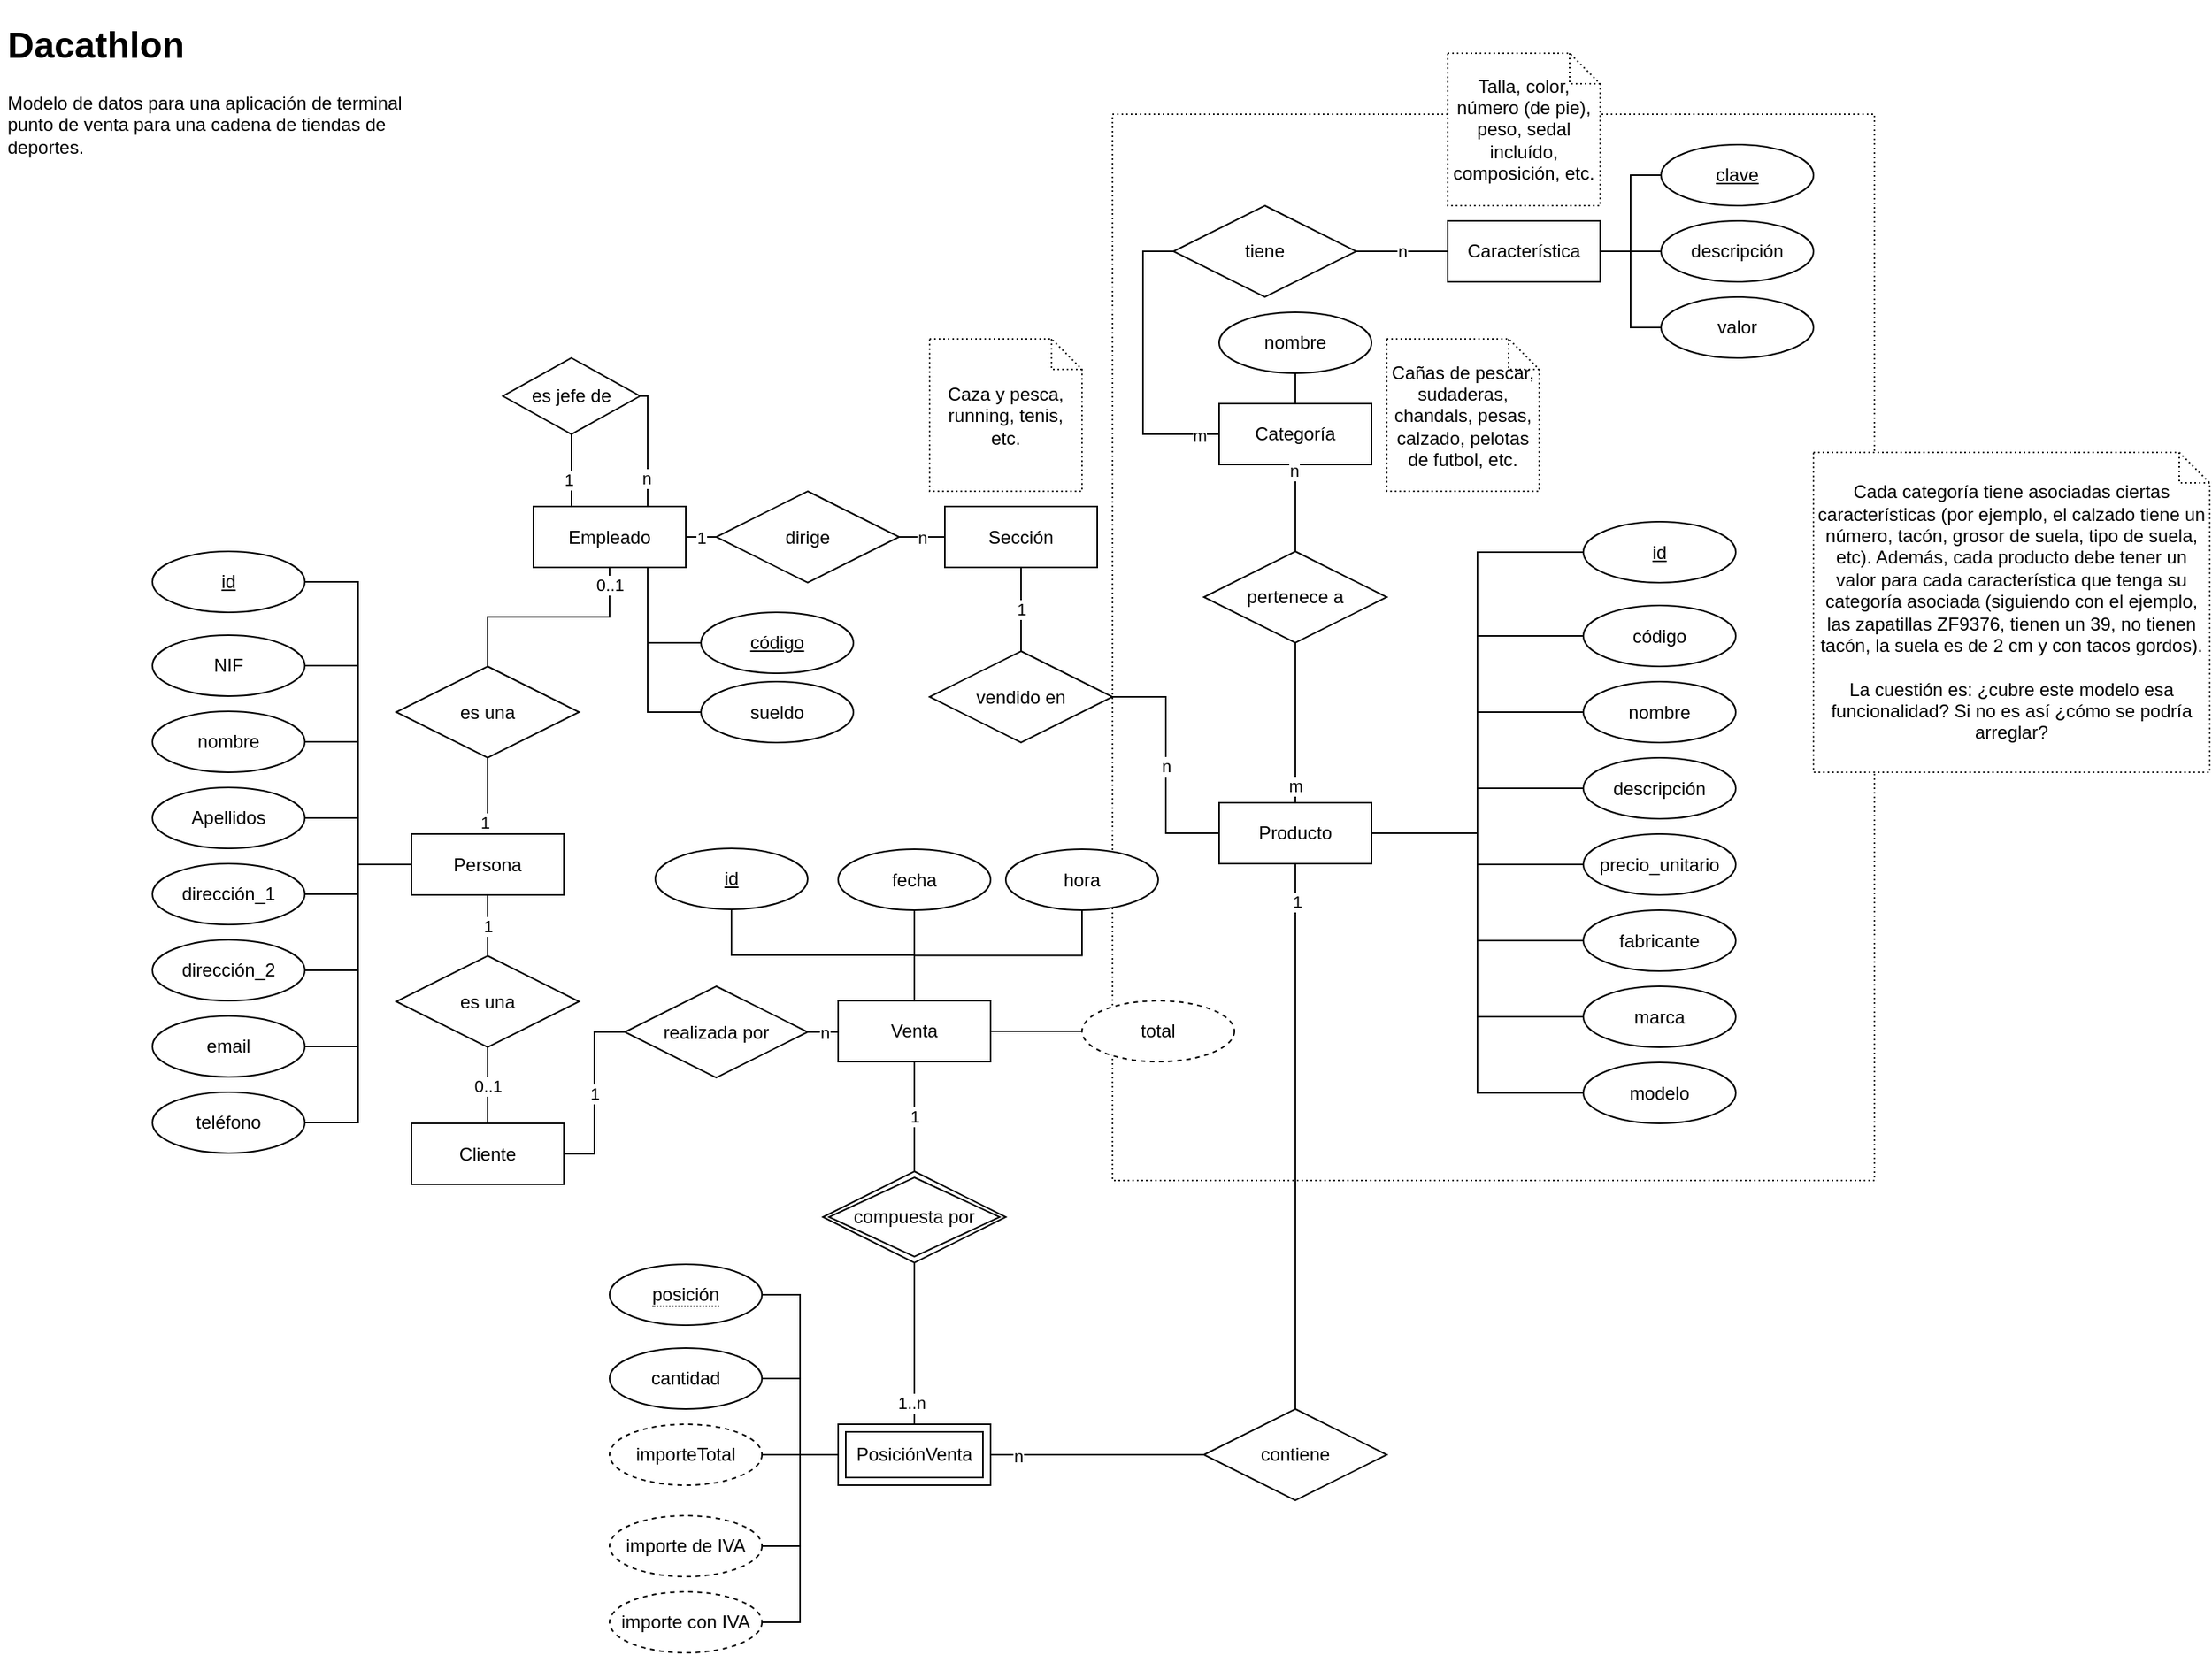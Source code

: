 <mxfile version="14.6.6" type="github" pages="2">
  <diagram id="R2lEEEUBdFMjLlhIrx00" name="Original">
    <mxGraphModel dx="942" dy="614" grid="1" gridSize="10" guides="1" tooltips="1" connect="1" arrows="1" fold="1" page="1" pageScale="1" pageWidth="1654" pageHeight="1169" math="0" shadow="0" extFonts="Permanent Marker^https://fonts.googleapis.com/css?family=Permanent+Marker">
      <root>
        <mxCell id="0" />
        <mxCell id="1" parent="0" />
        <mxCell id="qDT_HfgPNn2pfshh60Hp-122" value="" style="rounded=0;whiteSpace=wrap;html=1;dashed=1;dashPattern=1 2;" parent="1" vertex="1">
          <mxGeometry x="822" y="110" width="500" height="700" as="geometry" />
        </mxCell>
        <mxCell id="qDT_HfgPNn2pfshh60Hp-1" value="Persona" style="whiteSpace=wrap;html=1;align=center;" parent="1" vertex="1">
          <mxGeometry x="362" y="582.5" width="100" height="40" as="geometry" />
        </mxCell>
        <mxCell id="qDT_HfgPNn2pfshh60Hp-2" value="Producto" style="whiteSpace=wrap;html=1;align=center;" parent="1" vertex="1">
          <mxGeometry x="892" y="562" width="100" height="40" as="geometry" />
        </mxCell>
        <mxCell id="qDT_HfgPNn2pfshh60Hp-4" value="Categoría" style="whiteSpace=wrap;html=1;align=center;" parent="1" vertex="1">
          <mxGeometry x="892" y="300" width="100" height="40" as="geometry" />
        </mxCell>
        <mxCell id="qDT_HfgPNn2pfshh60Hp-94" value="1" style="edgeStyle=orthogonalEdgeStyle;rounded=0;orthogonalLoop=1;jettySize=auto;html=1;entryX=0;entryY=0.5;entryDx=0;entryDy=0;endArrow=none;endFill=0;" parent="1" source="qDT_HfgPNn2pfshh60Hp-6" target="qDT_HfgPNn2pfshh60Hp-93" edge="1">
          <mxGeometry relative="1" as="geometry" />
        </mxCell>
        <mxCell id="qDT_HfgPNn2pfshh60Hp-6" value="Empleado" style="whiteSpace=wrap;html=1;align=center;" parent="1" vertex="1">
          <mxGeometry x="442" y="367.5" width="100" height="40" as="geometry" />
        </mxCell>
        <mxCell id="qDT_HfgPNn2pfshh60Hp-37" style="edgeStyle=orthogonalEdgeStyle;rounded=0;orthogonalLoop=1;jettySize=auto;html=1;exitX=1;exitY=0.5;exitDx=0;exitDy=0;entryX=0;entryY=0.5;entryDx=0;entryDy=0;endArrow=none;endFill=0;" parent="1" source="qDT_HfgPNn2pfshh60Hp-7" target="qDT_HfgPNn2pfshh60Hp-1" edge="1">
          <mxGeometry relative="1" as="geometry" />
        </mxCell>
        <mxCell id="qDT_HfgPNn2pfshh60Hp-7" value="id" style="ellipse;whiteSpace=wrap;html=1;align=center;fontStyle=4;" parent="1" vertex="1">
          <mxGeometry x="192" y="397" width="100" height="40" as="geometry" />
        </mxCell>
        <mxCell id="qDT_HfgPNn2pfshh60Hp-8" value="NIF" style="ellipse;whiteSpace=wrap;html=1;align=center;" parent="1" vertex="1">
          <mxGeometry x="192" y="452" width="100" height="40" as="geometry" />
        </mxCell>
        <mxCell id="qDT_HfgPNn2pfshh60Hp-9" value="nombre" style="ellipse;whiteSpace=wrap;html=1;align=center;" parent="1" vertex="1">
          <mxGeometry x="192" y="502" width="100" height="40" as="geometry" />
        </mxCell>
        <mxCell id="qDT_HfgPNn2pfshh60Hp-10" value="Apellidos" style="ellipse;whiteSpace=wrap;html=1;align=center;" parent="1" vertex="1">
          <mxGeometry x="192" y="552" width="100" height="40" as="geometry" />
        </mxCell>
        <mxCell id="qDT_HfgPNn2pfshh60Hp-11" value="dirección_1" style="ellipse;whiteSpace=wrap;html=1;align=center;" parent="1" vertex="1">
          <mxGeometry x="192" y="602" width="100" height="40" as="geometry" />
        </mxCell>
        <mxCell id="qDT_HfgPNn2pfshh60Hp-12" value="dirección_2" style="ellipse;whiteSpace=wrap;html=1;align=center;" parent="1" vertex="1">
          <mxGeometry x="192" y="652" width="100" height="40" as="geometry" />
        </mxCell>
        <mxCell id="qDT_HfgPNn2pfshh60Hp-13" value="email" style="ellipse;whiteSpace=wrap;html=1;align=center;" parent="1" vertex="1">
          <mxGeometry x="192" y="702" width="100" height="40" as="geometry" />
        </mxCell>
        <mxCell id="qDT_HfgPNn2pfshh60Hp-14" value="teléfono" style="ellipse;whiteSpace=wrap;html=1;align=center;" parent="1" vertex="1">
          <mxGeometry x="192" y="752" width="100" height="40" as="geometry" />
        </mxCell>
        <mxCell id="qDT_HfgPNn2pfshh60Hp-15" value="Venta" style="whiteSpace=wrap;html=1;align=center;" parent="1" vertex="1">
          <mxGeometry x="642" y="692" width="100" height="40" as="geometry" />
        </mxCell>
        <mxCell id="qDT_HfgPNn2pfshh60Hp-17" value="id" style="ellipse;whiteSpace=wrap;html=1;align=center;fontStyle=4;" parent="1" vertex="1">
          <mxGeometry x="1131" y="377.5" width="100" height="40" as="geometry" />
        </mxCell>
        <mxCell id="qDT_HfgPNn2pfshh60Hp-18" value="código" style="ellipse;whiteSpace=wrap;html=1;align=center;" parent="1" vertex="1">
          <mxGeometry x="1131" y="432.5" width="100" height="40" as="geometry" />
        </mxCell>
        <mxCell id="qDT_HfgPNn2pfshh60Hp-19" value="nombre" style="ellipse;whiteSpace=wrap;html=1;align=center;" parent="1" vertex="1">
          <mxGeometry x="1131" y="482.5" width="100" height="40" as="geometry" />
        </mxCell>
        <mxCell id="qDT_HfgPNn2pfshh60Hp-20" value="descripción" style="ellipse;whiteSpace=wrap;html=1;align=center;" parent="1" vertex="1">
          <mxGeometry x="1131" y="532.5" width="100" height="40" as="geometry" />
        </mxCell>
        <mxCell id="qDT_HfgPNn2pfshh60Hp-21" value="precio_unitario" style="ellipse;whiteSpace=wrap;html=1;align=center;" parent="1" vertex="1">
          <mxGeometry x="1131" y="582.5" width="100" height="40" as="geometry" />
        </mxCell>
        <mxCell id="qDT_HfgPNn2pfshh60Hp-22" value="fabricante" style="ellipse;whiteSpace=wrap;html=1;align=center;" parent="1" vertex="1">
          <mxGeometry x="1131" y="632.5" width="100" height="40" as="geometry" />
        </mxCell>
        <mxCell id="qDT_HfgPNn2pfshh60Hp-23" value="marca" style="ellipse;whiteSpace=wrap;html=1;align=center;" parent="1" vertex="1">
          <mxGeometry x="1131" y="682.5" width="100" height="40" as="geometry" />
        </mxCell>
        <mxCell id="qDT_HfgPNn2pfshh60Hp-24" value="modelo" style="ellipse;whiteSpace=wrap;html=1;align=center;" parent="1" vertex="1">
          <mxGeometry x="1131" y="732.5" width="100" height="40" as="geometry" />
        </mxCell>
        <mxCell id="qDT_HfgPNn2pfshh60Hp-25" value="Característica" style="whiteSpace=wrap;html=1;align=center;" parent="1" vertex="1">
          <mxGeometry x="1042" y="180" width="100" height="40" as="geometry" />
        </mxCell>
        <mxCell id="qDT_HfgPNn2pfshh60Hp-26" value="clave" style="ellipse;whiteSpace=wrap;html=1;align=center;fontStyle=4;" parent="1" vertex="1">
          <mxGeometry x="1182" y="130" width="100" height="40" as="geometry" />
        </mxCell>
        <mxCell id="qDT_HfgPNn2pfshh60Hp-28" value="valor" style="ellipse;whiteSpace=wrap;html=1;align=center;" parent="1" vertex="1">
          <mxGeometry x="1182" y="230" width="100" height="40" as="geometry" />
        </mxCell>
        <mxCell id="qDT_HfgPNn2pfshh60Hp-29" value="descripción" style="ellipse;whiteSpace=wrap;html=1;align=center;" parent="1" vertex="1">
          <mxGeometry x="1182" y="180" width="100" height="40" as="geometry" />
        </mxCell>
        <mxCell id="qDT_HfgPNn2pfshh60Hp-69" value="n" style="edgeStyle=orthogonalEdgeStyle;rounded=0;orthogonalLoop=1;jettySize=auto;html=1;endArrow=none;endFill=0;" parent="1" source="qDT_HfgPNn2pfshh60Hp-31" target="qDT_HfgPNn2pfshh60Hp-15" edge="1">
          <mxGeometry relative="1" as="geometry" />
        </mxCell>
        <mxCell id="qDT_HfgPNn2pfshh60Hp-70" value="1" style="edgeStyle=orthogonalEdgeStyle;rounded=0;orthogonalLoop=1;jettySize=auto;html=1;endArrow=none;endFill=0;entryX=1;entryY=0.5;entryDx=0;entryDy=0;" parent="1" source="qDT_HfgPNn2pfshh60Hp-31" target="qDT_HfgPNn2pfshh60Hp-102" edge="1">
          <mxGeometry relative="1" as="geometry">
            <mxPoint x="422" y="650" as="targetPoint" />
          </mxGeometry>
        </mxCell>
        <mxCell id="qDT_HfgPNn2pfshh60Hp-31" value="realizada por" style="shape=rhombus;perimeter=rhombusPerimeter;whiteSpace=wrap;html=1;align=center;" parent="1" vertex="1">
          <mxGeometry x="502" y="682.5" width="120" height="60" as="geometry" />
        </mxCell>
        <mxCell id="qDT_HfgPNn2pfshh60Hp-74" style="edgeStyle=orthogonalEdgeStyle;rounded=0;orthogonalLoop=1;jettySize=auto;html=1;entryX=0.5;entryY=1;entryDx=0;entryDy=0;endArrow=none;endFill=0;" parent="1" source="qDT_HfgPNn2pfshh60Hp-32" target="qDT_HfgPNn2pfshh60Hp-2" edge="1">
          <mxGeometry relative="1" as="geometry" />
        </mxCell>
        <mxCell id="qDT_HfgPNn2pfshh60Hp-118" value="1" style="edgeLabel;html=1;align=center;verticalAlign=middle;resizable=0;points=[];" parent="qDT_HfgPNn2pfshh60Hp-74" vertex="1" connectable="0">
          <mxGeometry x="0.863" y="-1" relative="1" as="geometry">
            <mxPoint as="offset" />
          </mxGeometry>
        </mxCell>
        <mxCell id="qDT_HfgPNn2pfshh60Hp-32" value="contiene" style="shape=rhombus;perimeter=rhombusPerimeter;whiteSpace=wrap;html=1;align=center;" parent="1" vertex="1">
          <mxGeometry x="882" y="960" width="120" height="60" as="geometry" />
        </mxCell>
        <mxCell id="qDT_HfgPNn2pfshh60Hp-73" style="edgeStyle=orthogonalEdgeStyle;rounded=0;orthogonalLoop=1;jettySize=auto;html=1;entryX=0;entryY=0.5;entryDx=0;entryDy=0;endArrow=none;endFill=0;" parent="1" source="qDT_HfgPNn2pfshh60Hp-33" target="qDT_HfgPNn2pfshh60Hp-32" edge="1">
          <mxGeometry relative="1" as="geometry" />
        </mxCell>
        <mxCell id="qDT_HfgPNn2pfshh60Hp-119" value="n" style="edgeLabel;html=1;align=center;verticalAlign=middle;resizable=0;points=[];" parent="qDT_HfgPNn2pfshh60Hp-73" vertex="1" connectable="0">
          <mxGeometry x="-0.743" y="-1" relative="1" as="geometry">
            <mxPoint as="offset" />
          </mxGeometry>
        </mxCell>
        <mxCell id="qDT_HfgPNn2pfshh60Hp-33" value="PosiciónVenta" style="shape=ext;margin=3;double=1;whiteSpace=wrap;html=1;align=center;" parent="1" vertex="1">
          <mxGeometry x="642" y="970" width="100" height="40" as="geometry" />
        </mxCell>
        <mxCell id="qDT_HfgPNn2pfshh60Hp-71" value="1" style="edgeStyle=orthogonalEdgeStyle;rounded=0;orthogonalLoop=1;jettySize=auto;html=1;entryX=0.5;entryY=1;entryDx=0;entryDy=0;endArrow=none;endFill=0;" parent="1" source="qDT_HfgPNn2pfshh60Hp-34" target="qDT_HfgPNn2pfshh60Hp-15" edge="1">
          <mxGeometry relative="1" as="geometry" />
        </mxCell>
        <mxCell id="qDT_HfgPNn2pfshh60Hp-72" style="edgeStyle=orthogonalEdgeStyle;rounded=0;orthogonalLoop=1;jettySize=auto;html=1;entryX=0.5;entryY=0;entryDx=0;entryDy=0;endArrow=none;endFill=0;" parent="1" source="qDT_HfgPNn2pfshh60Hp-34" target="qDT_HfgPNn2pfshh60Hp-33" edge="1">
          <mxGeometry relative="1" as="geometry" />
        </mxCell>
        <mxCell id="qDT_HfgPNn2pfshh60Hp-117" value="1..n" style="edgeLabel;html=1;align=center;verticalAlign=middle;resizable=0;points=[];" parent="qDT_HfgPNn2pfshh60Hp-72" vertex="1" connectable="0">
          <mxGeometry x="0.731" y="-2" relative="1" as="geometry">
            <mxPoint as="offset" />
          </mxGeometry>
        </mxCell>
        <mxCell id="qDT_HfgPNn2pfshh60Hp-34" value="compuesta por" style="shape=rhombus;double=1;perimeter=rhombusPerimeter;whiteSpace=wrap;html=1;align=center;" parent="1" vertex="1">
          <mxGeometry x="632" y="804" width="120" height="60" as="geometry" />
        </mxCell>
        <mxCell id="qDT_HfgPNn2pfshh60Hp-38" style="edgeStyle=orthogonalEdgeStyle;rounded=0;orthogonalLoop=1;jettySize=auto;html=1;exitX=1;exitY=0.5;exitDx=0;exitDy=0;entryX=0;entryY=0.5;entryDx=0;entryDy=0;endArrow=none;endFill=0;" parent="1" source="qDT_HfgPNn2pfshh60Hp-8" target="qDT_HfgPNn2pfshh60Hp-1" edge="1">
          <mxGeometry relative="1" as="geometry">
            <mxPoint x="302" y="427" as="sourcePoint" />
            <mxPoint x="372" y="582" as="targetPoint" />
          </mxGeometry>
        </mxCell>
        <mxCell id="qDT_HfgPNn2pfshh60Hp-39" style="edgeStyle=orthogonalEdgeStyle;rounded=0;orthogonalLoop=1;jettySize=auto;html=1;exitX=1;exitY=0.5;exitDx=0;exitDy=0;entryX=0;entryY=0.5;entryDx=0;entryDy=0;endArrow=none;endFill=0;" parent="1" source="qDT_HfgPNn2pfshh60Hp-9" target="qDT_HfgPNn2pfshh60Hp-1" edge="1">
          <mxGeometry relative="1" as="geometry">
            <mxPoint x="312" y="437" as="sourcePoint" />
            <mxPoint x="382" y="592" as="targetPoint" />
          </mxGeometry>
        </mxCell>
        <mxCell id="qDT_HfgPNn2pfshh60Hp-40" style="edgeStyle=orthogonalEdgeStyle;rounded=0;orthogonalLoop=1;jettySize=auto;html=1;exitX=1;exitY=0.5;exitDx=0;exitDy=0;entryX=0;entryY=0.5;entryDx=0;entryDy=0;endArrow=none;endFill=0;" parent="1" source="qDT_HfgPNn2pfshh60Hp-10" target="qDT_HfgPNn2pfshh60Hp-1" edge="1">
          <mxGeometry relative="1" as="geometry">
            <mxPoint x="322" y="447" as="sourcePoint" />
            <mxPoint x="392" y="602" as="targetPoint" />
          </mxGeometry>
        </mxCell>
        <mxCell id="qDT_HfgPNn2pfshh60Hp-41" style="edgeStyle=orthogonalEdgeStyle;rounded=0;orthogonalLoop=1;jettySize=auto;html=1;exitX=1;exitY=0.5;exitDx=0;exitDy=0;entryX=0;entryY=0.5;entryDx=0;entryDy=0;endArrow=none;endFill=0;" parent="1" source="qDT_HfgPNn2pfshh60Hp-11" target="qDT_HfgPNn2pfshh60Hp-1" edge="1">
          <mxGeometry relative="1" as="geometry">
            <mxPoint x="332" y="457" as="sourcePoint" />
            <mxPoint x="402" y="612" as="targetPoint" />
          </mxGeometry>
        </mxCell>
        <mxCell id="qDT_HfgPNn2pfshh60Hp-42" style="edgeStyle=orthogonalEdgeStyle;rounded=0;orthogonalLoop=1;jettySize=auto;html=1;exitX=1;exitY=0.5;exitDx=0;exitDy=0;entryX=0;entryY=0.5;entryDx=0;entryDy=0;endArrow=none;endFill=0;" parent="1" source="qDT_HfgPNn2pfshh60Hp-12" target="qDT_HfgPNn2pfshh60Hp-1" edge="1">
          <mxGeometry relative="1" as="geometry">
            <mxPoint x="342" y="467" as="sourcePoint" />
            <mxPoint x="412" y="622" as="targetPoint" />
          </mxGeometry>
        </mxCell>
        <mxCell id="qDT_HfgPNn2pfshh60Hp-43" style="edgeStyle=orthogonalEdgeStyle;rounded=0;orthogonalLoop=1;jettySize=auto;html=1;exitX=1;exitY=0.5;exitDx=0;exitDy=0;entryX=0;entryY=0.5;entryDx=0;entryDy=0;endArrow=none;endFill=0;" parent="1" source="qDT_HfgPNn2pfshh60Hp-13" target="qDT_HfgPNn2pfshh60Hp-1" edge="1">
          <mxGeometry relative="1" as="geometry">
            <mxPoint x="352" y="477" as="sourcePoint" />
            <mxPoint x="422" y="632" as="targetPoint" />
          </mxGeometry>
        </mxCell>
        <mxCell id="qDT_HfgPNn2pfshh60Hp-44" style="edgeStyle=orthogonalEdgeStyle;rounded=0;orthogonalLoop=1;jettySize=auto;html=1;exitX=1;exitY=0.5;exitDx=0;exitDy=0;entryX=0;entryY=0.5;entryDx=0;entryDy=0;endArrow=none;endFill=0;" parent="1" source="qDT_HfgPNn2pfshh60Hp-14" target="qDT_HfgPNn2pfshh60Hp-1" edge="1">
          <mxGeometry relative="1" as="geometry">
            <mxPoint x="362" y="487" as="sourcePoint" />
            <mxPoint x="432" y="642" as="targetPoint" />
          </mxGeometry>
        </mxCell>
        <mxCell id="qDT_HfgPNn2pfshh60Hp-45" style="edgeStyle=orthogonalEdgeStyle;rounded=0;orthogonalLoop=1;jettySize=auto;html=1;exitX=0;exitY=0.5;exitDx=0;exitDy=0;entryX=1;entryY=0.5;entryDx=0;entryDy=0;endArrow=none;endFill=0;" parent="1" source="qDT_HfgPNn2pfshh60Hp-17" target="qDT_HfgPNn2pfshh60Hp-2" edge="1">
          <mxGeometry relative="1" as="geometry">
            <mxPoint x="374" y="500" as="sourcePoint" />
            <mxPoint x="444" y="655" as="targetPoint" />
          </mxGeometry>
        </mxCell>
        <mxCell id="qDT_HfgPNn2pfshh60Hp-47" style="edgeStyle=orthogonalEdgeStyle;rounded=0;orthogonalLoop=1;jettySize=auto;html=1;exitX=0;exitY=0.5;exitDx=0;exitDy=0;entryX=1;entryY=0.5;entryDx=0;entryDy=0;endArrow=none;endFill=0;" parent="1" source="qDT_HfgPNn2pfshh60Hp-18" target="qDT_HfgPNn2pfshh60Hp-2" edge="1">
          <mxGeometry relative="1" as="geometry">
            <mxPoint x="1104" y="407.5" as="sourcePoint" />
            <mxPoint x="1014" y="572.5" as="targetPoint" />
          </mxGeometry>
        </mxCell>
        <mxCell id="qDT_HfgPNn2pfshh60Hp-48" style="edgeStyle=orthogonalEdgeStyle;rounded=0;orthogonalLoop=1;jettySize=auto;html=1;exitX=0;exitY=0.5;exitDx=0;exitDy=0;entryX=1;entryY=0.5;entryDx=0;entryDy=0;endArrow=none;endFill=0;" parent="1" source="qDT_HfgPNn2pfshh60Hp-19" target="qDT_HfgPNn2pfshh60Hp-2" edge="1">
          <mxGeometry relative="1" as="geometry">
            <mxPoint x="1114" y="417.5" as="sourcePoint" />
            <mxPoint x="1024" y="582.5" as="targetPoint" />
          </mxGeometry>
        </mxCell>
        <mxCell id="qDT_HfgPNn2pfshh60Hp-49" style="edgeStyle=orthogonalEdgeStyle;rounded=0;orthogonalLoop=1;jettySize=auto;html=1;exitX=0;exitY=0.5;exitDx=0;exitDy=0;entryX=1;entryY=0.5;entryDx=0;entryDy=0;endArrow=none;endFill=0;" parent="1" source="qDT_HfgPNn2pfshh60Hp-20" target="qDT_HfgPNn2pfshh60Hp-2" edge="1">
          <mxGeometry relative="1" as="geometry">
            <mxPoint x="1124" y="427.5" as="sourcePoint" />
            <mxPoint x="1034" y="592.5" as="targetPoint" />
          </mxGeometry>
        </mxCell>
        <mxCell id="qDT_HfgPNn2pfshh60Hp-50" style="edgeStyle=orthogonalEdgeStyle;rounded=0;orthogonalLoop=1;jettySize=auto;html=1;exitX=0;exitY=0.5;exitDx=0;exitDy=0;entryX=1;entryY=0.5;entryDx=0;entryDy=0;endArrow=none;endFill=0;" parent="1" source="qDT_HfgPNn2pfshh60Hp-21" target="qDT_HfgPNn2pfshh60Hp-2" edge="1">
          <mxGeometry relative="1" as="geometry">
            <mxPoint x="1134" y="437.5" as="sourcePoint" />
            <mxPoint x="1044" y="602.5" as="targetPoint" />
          </mxGeometry>
        </mxCell>
        <mxCell id="qDT_HfgPNn2pfshh60Hp-51" style="edgeStyle=orthogonalEdgeStyle;rounded=0;orthogonalLoop=1;jettySize=auto;html=1;exitX=0;exitY=0.5;exitDx=0;exitDy=0;entryX=1;entryY=0.5;entryDx=0;entryDy=0;endArrow=none;endFill=0;" parent="1" source="qDT_HfgPNn2pfshh60Hp-22" target="qDT_HfgPNn2pfshh60Hp-2" edge="1">
          <mxGeometry relative="1" as="geometry">
            <mxPoint x="1144" y="447.5" as="sourcePoint" />
            <mxPoint x="1054" y="612.5" as="targetPoint" />
          </mxGeometry>
        </mxCell>
        <mxCell id="qDT_HfgPNn2pfshh60Hp-52" style="edgeStyle=orthogonalEdgeStyle;rounded=0;orthogonalLoop=1;jettySize=auto;html=1;exitX=0;exitY=0.5;exitDx=0;exitDy=0;entryX=1;entryY=0.5;entryDx=0;entryDy=0;endArrow=none;endFill=0;" parent="1" source="qDT_HfgPNn2pfshh60Hp-22" target="qDT_HfgPNn2pfshh60Hp-2" edge="1">
          <mxGeometry relative="1" as="geometry">
            <mxPoint x="1154" y="457.5" as="sourcePoint" />
            <mxPoint x="1064" y="622.5" as="targetPoint" />
          </mxGeometry>
        </mxCell>
        <mxCell id="qDT_HfgPNn2pfshh60Hp-53" style="edgeStyle=orthogonalEdgeStyle;rounded=0;orthogonalLoop=1;jettySize=auto;html=1;exitX=0;exitY=0.5;exitDx=0;exitDy=0;entryX=1;entryY=0.5;entryDx=0;entryDy=0;endArrow=none;endFill=0;" parent="1" source="qDT_HfgPNn2pfshh60Hp-23" target="qDT_HfgPNn2pfshh60Hp-2" edge="1">
          <mxGeometry relative="1" as="geometry">
            <mxPoint x="1164" y="467.5" as="sourcePoint" />
            <mxPoint x="1074" y="632.5" as="targetPoint" />
          </mxGeometry>
        </mxCell>
        <mxCell id="qDT_HfgPNn2pfshh60Hp-54" style="edgeStyle=orthogonalEdgeStyle;rounded=0;orthogonalLoop=1;jettySize=auto;html=1;exitX=1;exitY=0.5;exitDx=0;exitDy=0;entryX=0;entryY=0.5;entryDx=0;entryDy=0;endArrow=none;endFill=0;" parent="1" source="qDT_HfgPNn2pfshh60Hp-2" target="qDT_HfgPNn2pfshh60Hp-24" edge="1">
          <mxGeometry relative="1" as="geometry">
            <mxPoint x="1174" y="477.5" as="sourcePoint" />
            <mxPoint x="1084" y="642.5" as="targetPoint" />
          </mxGeometry>
        </mxCell>
        <mxCell id="qDT_HfgPNn2pfshh60Hp-55" value="fecha" style="ellipse;whiteSpace=wrap;html=1;align=center;" parent="1" vertex="1">
          <mxGeometry x="642" y="592.5" width="100" height="40" as="geometry" />
        </mxCell>
        <mxCell id="qDT_HfgPNn2pfshh60Hp-56" value="hora" style="ellipse;whiteSpace=wrap;html=1;align=center;" parent="1" vertex="1">
          <mxGeometry x="752" y="592.5" width="100" height="40" as="geometry" />
        </mxCell>
        <mxCell id="qDT_HfgPNn2pfshh60Hp-57" value="&lt;u&gt;id&lt;/u&gt;" style="ellipse;whiteSpace=wrap;html=1;align=center;" parent="1" vertex="1">
          <mxGeometry x="522" y="592" width="100" height="40" as="geometry" />
        </mxCell>
        <mxCell id="qDT_HfgPNn2pfshh60Hp-58" style="edgeStyle=orthogonalEdgeStyle;rounded=0;orthogonalLoop=1;jettySize=auto;html=1;exitX=0.5;exitY=1;exitDx=0;exitDy=0;entryX=0.5;entryY=0;entryDx=0;entryDy=0;endArrow=none;endFill=0;" parent="1" source="qDT_HfgPNn2pfshh60Hp-57" target="qDT_HfgPNn2pfshh60Hp-15" edge="1">
          <mxGeometry relative="1" as="geometry">
            <mxPoint x="642" y="663" as="sourcePoint" />
            <mxPoint x="552" y="828" as="targetPoint" />
          </mxGeometry>
        </mxCell>
        <mxCell id="qDT_HfgPNn2pfshh60Hp-60" style="edgeStyle=orthogonalEdgeStyle;rounded=0;orthogonalLoop=1;jettySize=auto;html=1;exitX=0.5;exitY=1;exitDx=0;exitDy=0;endArrow=none;endFill=0;entryX=0.5;entryY=0;entryDx=0;entryDy=0;" parent="1" source="qDT_HfgPNn2pfshh60Hp-55" target="qDT_HfgPNn2pfshh60Hp-15" edge="1">
          <mxGeometry relative="1" as="geometry">
            <mxPoint x="582" y="642" as="sourcePoint" />
            <mxPoint x="702" y="700" as="targetPoint" />
          </mxGeometry>
        </mxCell>
        <mxCell id="qDT_HfgPNn2pfshh60Hp-61" style="edgeStyle=orthogonalEdgeStyle;rounded=0;orthogonalLoop=1;jettySize=auto;html=1;exitX=0.5;exitY=1;exitDx=0;exitDy=0;entryX=0.5;entryY=0;entryDx=0;entryDy=0;endArrow=none;endFill=0;" parent="1" source="qDT_HfgPNn2pfshh60Hp-56" target="qDT_HfgPNn2pfshh60Hp-15" edge="1">
          <mxGeometry relative="1" as="geometry">
            <mxPoint x="592" y="652" as="sourcePoint" />
            <mxPoint x="712" y="712" as="targetPoint" />
          </mxGeometry>
        </mxCell>
        <mxCell id="qDT_HfgPNn2pfshh60Hp-62" value="total" style="ellipse;whiteSpace=wrap;html=1;align=center;dashed=1;" parent="1" vertex="1">
          <mxGeometry x="802" y="692" width="100" height="40" as="geometry" />
        </mxCell>
        <mxCell id="qDT_HfgPNn2pfshh60Hp-63" style="edgeStyle=orthogonalEdgeStyle;rounded=0;orthogonalLoop=1;jettySize=auto;html=1;exitX=0;exitY=0.5;exitDx=0;exitDy=0;entryX=1;entryY=0.5;entryDx=0;entryDy=0;endArrow=none;endFill=0;" parent="1" source="qDT_HfgPNn2pfshh60Hp-62" target="qDT_HfgPNn2pfshh60Hp-15" edge="1">
          <mxGeometry relative="1" as="geometry">
            <mxPoint x="812" y="642.5" as="sourcePoint" />
            <mxPoint x="702" y="702" as="targetPoint" />
          </mxGeometry>
        </mxCell>
        <mxCell id="qDT_HfgPNn2pfshh60Hp-64" value="&lt;span style=&quot;border-bottom: 1px dotted&quot;&gt;posición&lt;/span&gt;" style="ellipse;whiteSpace=wrap;html=1;align=center;" parent="1" vertex="1">
          <mxGeometry x="492" y="865" width="100" height="40" as="geometry" />
        </mxCell>
        <mxCell id="qDT_HfgPNn2pfshh60Hp-65" value="cantidad" style="ellipse;whiteSpace=wrap;html=1;align=center;" parent="1" vertex="1">
          <mxGeometry x="492" y="920" width="100" height="40" as="geometry" />
        </mxCell>
        <mxCell id="qDT_HfgPNn2pfshh60Hp-66" value="importeTotal" style="ellipse;whiteSpace=wrap;html=1;align=center;dashed=1;" parent="1" vertex="1">
          <mxGeometry x="492" y="970" width="100" height="40" as="geometry" />
        </mxCell>
        <mxCell id="qDT_HfgPNn2pfshh60Hp-67" value="importe de IVA" style="ellipse;whiteSpace=wrap;html=1;align=center;dashed=1;" parent="1" vertex="1">
          <mxGeometry x="492" y="1030" width="100" height="40" as="geometry" />
        </mxCell>
        <mxCell id="qDT_HfgPNn2pfshh60Hp-68" value="importe con IVA" style="ellipse;whiteSpace=wrap;html=1;align=center;dashed=1;" parent="1" vertex="1">
          <mxGeometry x="492" y="1080" width="100" height="40" as="geometry" />
        </mxCell>
        <mxCell id="qDT_HfgPNn2pfshh60Hp-75" style="edgeStyle=orthogonalEdgeStyle;rounded=0;orthogonalLoop=1;jettySize=auto;html=1;exitX=0;exitY=0.5;exitDx=0;exitDy=0;entryX=1;entryY=0.5;entryDx=0;entryDy=0;endArrow=none;endFill=0;" parent="1" source="qDT_HfgPNn2pfshh60Hp-33" target="qDT_HfgPNn2pfshh60Hp-64" edge="1">
          <mxGeometry relative="1" as="geometry">
            <mxPoint x="381" y="880" as="sourcePoint" />
            <mxPoint x="463" y="1050.5" as="targetPoint" />
          </mxGeometry>
        </mxCell>
        <mxCell id="qDT_HfgPNn2pfshh60Hp-76" style="edgeStyle=orthogonalEdgeStyle;rounded=0;orthogonalLoop=1;jettySize=auto;html=1;exitX=0;exitY=0.5;exitDx=0;exitDy=0;entryX=1;entryY=0.5;entryDx=0;entryDy=0;endArrow=none;endFill=0;" parent="1" source="qDT_HfgPNn2pfshh60Hp-33" target="qDT_HfgPNn2pfshh60Hp-65" edge="1">
          <mxGeometry relative="1" as="geometry">
            <mxPoint x="652" y="1000" as="sourcePoint" />
            <mxPoint x="602" y="895" as="targetPoint" />
          </mxGeometry>
        </mxCell>
        <mxCell id="qDT_HfgPNn2pfshh60Hp-77" style="edgeStyle=orthogonalEdgeStyle;rounded=0;orthogonalLoop=1;jettySize=auto;html=1;exitX=0;exitY=0.5;exitDx=0;exitDy=0;entryX=1;entryY=0.5;entryDx=0;entryDy=0;endArrow=none;endFill=0;" parent="1" source="qDT_HfgPNn2pfshh60Hp-33" target="qDT_HfgPNn2pfshh60Hp-66" edge="1">
          <mxGeometry relative="1" as="geometry">
            <mxPoint x="662" y="1010" as="sourcePoint" />
            <mxPoint x="612" y="905" as="targetPoint" />
          </mxGeometry>
        </mxCell>
        <mxCell id="qDT_HfgPNn2pfshh60Hp-78" style="edgeStyle=orthogonalEdgeStyle;rounded=0;orthogonalLoop=1;jettySize=auto;html=1;exitX=0;exitY=0.5;exitDx=0;exitDy=0;entryX=1;entryY=0.5;entryDx=0;entryDy=0;endArrow=none;endFill=0;" parent="1" source="qDT_HfgPNn2pfshh60Hp-33" target="qDT_HfgPNn2pfshh60Hp-67" edge="1">
          <mxGeometry relative="1" as="geometry">
            <mxPoint x="672" y="1020" as="sourcePoint" />
            <mxPoint x="622" y="915" as="targetPoint" />
          </mxGeometry>
        </mxCell>
        <mxCell id="qDT_HfgPNn2pfshh60Hp-79" style="edgeStyle=orthogonalEdgeStyle;rounded=0;orthogonalLoop=1;jettySize=auto;html=1;exitX=0;exitY=0.5;exitDx=0;exitDy=0;entryX=1;entryY=0.5;entryDx=0;entryDy=0;endArrow=none;endFill=0;" parent="1" source="qDT_HfgPNn2pfshh60Hp-33" target="qDT_HfgPNn2pfshh60Hp-68" edge="1">
          <mxGeometry relative="1" as="geometry">
            <mxPoint x="682" y="1030" as="sourcePoint" />
            <mxPoint x="632" y="925" as="targetPoint" />
          </mxGeometry>
        </mxCell>
        <mxCell id="qDT_HfgPNn2pfshh60Hp-80" style="edgeStyle=orthogonalEdgeStyle;rounded=0;orthogonalLoop=1;jettySize=auto;html=1;exitX=1;exitY=0.5;exitDx=0;exitDy=0;endArrow=none;endFill=0;entryX=0;entryY=0.5;entryDx=0;entryDy=0;" parent="1" source="qDT_HfgPNn2pfshh60Hp-25" target="qDT_HfgPNn2pfshh60Hp-26" edge="1">
          <mxGeometry relative="1" as="geometry">
            <mxPoint x="962" y="300" as="sourcePoint" />
            <mxPoint x="912" y="195" as="targetPoint" />
          </mxGeometry>
        </mxCell>
        <mxCell id="qDT_HfgPNn2pfshh60Hp-81" style="edgeStyle=orthogonalEdgeStyle;rounded=0;orthogonalLoop=1;jettySize=auto;html=1;exitX=1;exitY=0.5;exitDx=0;exitDy=0;endArrow=none;endFill=0;entryX=0;entryY=0.5;entryDx=0;entryDy=0;" parent="1" source="qDT_HfgPNn2pfshh60Hp-25" target="qDT_HfgPNn2pfshh60Hp-29" edge="1">
          <mxGeometry relative="1" as="geometry">
            <mxPoint x="752" y="317.5" as="sourcePoint" />
            <mxPoint x="702" y="212.5" as="targetPoint" />
          </mxGeometry>
        </mxCell>
        <mxCell id="qDT_HfgPNn2pfshh60Hp-82" style="edgeStyle=orthogonalEdgeStyle;rounded=0;orthogonalLoop=1;jettySize=auto;html=1;exitX=1;exitY=0.5;exitDx=0;exitDy=0;endArrow=none;endFill=0;entryX=0;entryY=0.5;entryDx=0;entryDy=0;" parent="1" source="qDT_HfgPNn2pfshh60Hp-25" target="qDT_HfgPNn2pfshh60Hp-28" edge="1">
          <mxGeometry relative="1" as="geometry">
            <mxPoint x="762" y="212.5" as="sourcePoint" />
            <mxPoint x="712" y="222.5" as="targetPoint" />
          </mxGeometry>
        </mxCell>
        <mxCell id="qDT_HfgPNn2pfshh60Hp-84" style="edgeStyle=orthogonalEdgeStyle;rounded=0;orthogonalLoop=1;jettySize=auto;html=1;entryX=0;entryY=0.5;entryDx=0;entryDy=0;endArrow=none;endFill=0;exitX=0;exitY=0.5;exitDx=0;exitDy=0;" parent="1" source="qDT_HfgPNn2pfshh60Hp-83" target="qDT_HfgPNn2pfshh60Hp-4" edge="1">
          <mxGeometry relative="1" as="geometry" />
        </mxCell>
        <mxCell id="2" value="m" style="edgeLabel;html=1;align=center;verticalAlign=middle;resizable=0;points=[];" parent="qDT_HfgPNn2pfshh60Hp-84" vertex="1" connectable="0">
          <mxGeometry x="0.861" y="-1" relative="1" as="geometry">
            <mxPoint as="offset" />
          </mxGeometry>
        </mxCell>
        <mxCell id="qDT_HfgPNn2pfshh60Hp-85" value="n" style="edgeStyle=orthogonalEdgeStyle;rounded=0;orthogonalLoop=1;jettySize=auto;html=1;entryX=0;entryY=0.5;entryDx=0;entryDy=0;endArrow=none;endFill=0;" parent="1" source="qDT_HfgPNn2pfshh60Hp-83" target="qDT_HfgPNn2pfshh60Hp-25" edge="1">
          <mxGeometry relative="1" as="geometry" />
        </mxCell>
        <mxCell id="qDT_HfgPNn2pfshh60Hp-83" value="tiene" style="shape=rhombus;perimeter=rhombusPerimeter;whiteSpace=wrap;html=1;align=center;" parent="1" vertex="1">
          <mxGeometry x="862" y="170" width="120" height="60" as="geometry" />
        </mxCell>
        <mxCell id="qDT_HfgPNn2pfshh60Hp-87" style="edgeStyle=orthogonalEdgeStyle;rounded=0;orthogonalLoop=1;jettySize=auto;html=1;entryX=0.5;entryY=1;entryDx=0;entryDy=0;endArrow=none;endFill=0;" parent="1" source="qDT_HfgPNn2pfshh60Hp-86" target="qDT_HfgPNn2pfshh60Hp-4" edge="1">
          <mxGeometry relative="1" as="geometry" />
        </mxCell>
        <mxCell id="qDT_HfgPNn2pfshh60Hp-120" value="n" style="edgeLabel;html=1;align=center;verticalAlign=middle;resizable=0;points=[];" parent="qDT_HfgPNn2pfshh60Hp-87" vertex="1" connectable="0">
          <mxGeometry x="0.883" y="1" relative="1" as="geometry">
            <mxPoint as="offset" />
          </mxGeometry>
        </mxCell>
        <mxCell id="qDT_HfgPNn2pfshh60Hp-88" style="edgeStyle=orthogonalEdgeStyle;rounded=0;orthogonalLoop=1;jettySize=auto;html=1;entryX=0.5;entryY=0;entryDx=0;entryDy=0;endArrow=none;endFill=0;" parent="1" source="qDT_HfgPNn2pfshh60Hp-86" target="qDT_HfgPNn2pfshh60Hp-2" edge="1">
          <mxGeometry relative="1" as="geometry" />
        </mxCell>
        <mxCell id="qDT_HfgPNn2pfshh60Hp-121" value="m" style="edgeLabel;html=1;align=center;verticalAlign=middle;resizable=0;points=[];" parent="qDT_HfgPNn2pfshh60Hp-88" vertex="1" connectable="0">
          <mxGeometry x="0.787" relative="1" as="geometry">
            <mxPoint as="offset" />
          </mxGeometry>
        </mxCell>
        <mxCell id="qDT_HfgPNn2pfshh60Hp-86" value="pertenece a" style="shape=rhombus;perimeter=rhombusPerimeter;whiteSpace=wrap;html=1;align=center;" parent="1" vertex="1">
          <mxGeometry x="882" y="397" width="120" height="60" as="geometry" />
        </mxCell>
        <mxCell id="qDT_HfgPNn2pfshh60Hp-89" value="Sección" style="whiteSpace=wrap;html=1;align=center;" parent="1" vertex="1">
          <mxGeometry x="712" y="367.5" width="100" height="40" as="geometry" />
        </mxCell>
        <mxCell id="qDT_HfgPNn2pfshh60Hp-91" value="n" style="edgeStyle=orthogonalEdgeStyle;rounded=0;orthogonalLoop=1;jettySize=auto;html=1;entryX=0;entryY=0.5;entryDx=0;entryDy=0;endArrow=none;endFill=0;" parent="1" source="qDT_HfgPNn2pfshh60Hp-90" target="qDT_HfgPNn2pfshh60Hp-2" edge="1">
          <mxGeometry relative="1" as="geometry" />
        </mxCell>
        <mxCell id="qDT_HfgPNn2pfshh60Hp-92" value="1" style="edgeStyle=orthogonalEdgeStyle;rounded=0;orthogonalLoop=1;jettySize=auto;html=1;entryX=0.5;entryY=1;entryDx=0;entryDy=0;endArrow=none;endFill=0;" parent="1" source="qDT_HfgPNn2pfshh60Hp-90" target="qDT_HfgPNn2pfshh60Hp-89" edge="1">
          <mxGeometry relative="1" as="geometry" />
        </mxCell>
        <mxCell id="qDT_HfgPNn2pfshh60Hp-90" value="vendido en" style="shape=rhombus;perimeter=rhombusPerimeter;whiteSpace=wrap;html=1;align=center;" parent="1" vertex="1">
          <mxGeometry x="702" y="462.5" width="120" height="60" as="geometry" />
        </mxCell>
        <mxCell id="qDT_HfgPNn2pfshh60Hp-95" value="n" style="edgeStyle=orthogonalEdgeStyle;rounded=0;orthogonalLoop=1;jettySize=auto;html=1;entryX=0;entryY=0.5;entryDx=0;entryDy=0;endArrow=none;endFill=0;" parent="1" source="qDT_HfgPNn2pfshh60Hp-93" target="qDT_HfgPNn2pfshh60Hp-89" edge="1">
          <mxGeometry relative="1" as="geometry" />
        </mxCell>
        <mxCell id="qDT_HfgPNn2pfshh60Hp-93" value="dirige" style="shape=rhombus;perimeter=rhombusPerimeter;whiteSpace=wrap;html=1;align=center;" parent="1" vertex="1">
          <mxGeometry x="562" y="357.5" width="120" height="60" as="geometry" />
        </mxCell>
        <mxCell id="qDT_HfgPNn2pfshh60Hp-97" style="edgeStyle=orthogonalEdgeStyle;rounded=0;orthogonalLoop=1;jettySize=auto;html=1;endArrow=none;endFill=0;entryX=0.25;entryY=0;entryDx=0;entryDy=0;" parent="1" source="qDT_HfgPNn2pfshh60Hp-96" target="qDT_HfgPNn2pfshh60Hp-6" edge="1">
          <mxGeometry relative="1" as="geometry" />
        </mxCell>
        <mxCell id="qDT_HfgPNn2pfshh60Hp-116" value="1" style="edgeLabel;html=1;align=center;verticalAlign=middle;resizable=0;points=[];" parent="qDT_HfgPNn2pfshh60Hp-97" vertex="1" connectable="0">
          <mxGeometry x="0.217" y="-2" relative="1" as="geometry">
            <mxPoint y="1" as="offset" />
          </mxGeometry>
        </mxCell>
        <mxCell id="qDT_HfgPNn2pfshh60Hp-98" style="edgeStyle=orthogonalEdgeStyle;rounded=0;orthogonalLoop=1;jettySize=auto;html=1;endArrow=none;endFill=0;exitX=1;exitY=0.5;exitDx=0;exitDy=0;" parent="1" source="qDT_HfgPNn2pfshh60Hp-96" edge="1">
          <mxGeometry relative="1" as="geometry">
            <mxPoint x="517" y="368" as="targetPoint" />
            <Array as="points">
              <mxPoint x="517" y="295" />
            </Array>
          </mxGeometry>
        </mxCell>
        <mxCell id="qDT_HfgPNn2pfshh60Hp-115" value="n" style="edgeLabel;html=1;align=center;verticalAlign=middle;resizable=0;points=[];" parent="qDT_HfgPNn2pfshh60Hp-98" vertex="1" connectable="0">
          <mxGeometry x="0.791" relative="1" as="geometry">
            <mxPoint x="-1" y="-11" as="offset" />
          </mxGeometry>
        </mxCell>
        <mxCell id="qDT_HfgPNn2pfshh60Hp-96" value="es jefe de" style="shape=rhombus;perimeter=rhombusPerimeter;whiteSpace=wrap;html=1;align=center;" parent="1" vertex="1">
          <mxGeometry x="422" y="270" width="90" height="50" as="geometry" />
        </mxCell>
        <mxCell id="qDT_HfgPNn2pfshh60Hp-99" value="código" style="ellipse;whiteSpace=wrap;html=1;align=center;fontStyle=4;" parent="1" vertex="1">
          <mxGeometry x="552" y="437" width="100" height="40" as="geometry" />
        </mxCell>
        <mxCell id="qDT_HfgPNn2pfshh60Hp-101" value="sueldo" style="ellipse;whiteSpace=wrap;html=1;align=center;" parent="1" vertex="1">
          <mxGeometry x="552" y="482.5" width="100" height="40" as="geometry" />
        </mxCell>
        <mxCell id="qDT_HfgPNn2pfshh60Hp-102" value="Cliente" style="whiteSpace=wrap;html=1;align=center;" parent="1" vertex="1">
          <mxGeometry x="362" y="772.5" width="100" height="40" as="geometry" />
        </mxCell>
        <mxCell id="qDT_HfgPNn2pfshh60Hp-104" value="0..1" style="edgeStyle=orthogonalEdgeStyle;rounded=0;orthogonalLoop=1;jettySize=auto;html=1;entryX=0.5;entryY=0;entryDx=0;entryDy=0;endArrow=none;endFill=0;" parent="1" source="qDT_HfgPNn2pfshh60Hp-103" target="qDT_HfgPNn2pfshh60Hp-102" edge="1">
          <mxGeometry relative="1" as="geometry" />
        </mxCell>
        <mxCell id="qDT_HfgPNn2pfshh60Hp-105" value="1" style="edgeStyle=orthogonalEdgeStyle;rounded=0;orthogonalLoop=1;jettySize=auto;html=1;entryX=0.5;entryY=1;entryDx=0;entryDy=0;endArrow=none;endFill=0;" parent="1" source="qDT_HfgPNn2pfshh60Hp-103" target="qDT_HfgPNn2pfshh60Hp-1" edge="1">
          <mxGeometry relative="1" as="geometry" />
        </mxCell>
        <mxCell id="qDT_HfgPNn2pfshh60Hp-103" value="es una" style="shape=rhombus;perimeter=rhombusPerimeter;whiteSpace=wrap;html=1;align=center;" parent="1" vertex="1">
          <mxGeometry x="352" y="662.5" width="120" height="60" as="geometry" />
        </mxCell>
        <mxCell id="qDT_HfgPNn2pfshh60Hp-109" style="edgeStyle=orthogonalEdgeStyle;rounded=0;orthogonalLoop=1;jettySize=auto;html=1;entryX=0.5;entryY=1;entryDx=0;entryDy=0;endArrow=none;endFill=0;" parent="1" source="qDT_HfgPNn2pfshh60Hp-106" target="qDT_HfgPNn2pfshh60Hp-6" edge="1">
          <mxGeometry relative="1" as="geometry" />
        </mxCell>
        <mxCell id="qDT_HfgPNn2pfshh60Hp-113" value="0..1" style="edgeLabel;html=1;align=center;verticalAlign=middle;resizable=0;points=[];" parent="qDT_HfgPNn2pfshh60Hp-109" vertex="1" connectable="0">
          <mxGeometry x="0.848" relative="1" as="geometry">
            <mxPoint as="offset" />
          </mxGeometry>
        </mxCell>
        <mxCell id="qDT_HfgPNn2pfshh60Hp-110" style="edgeStyle=orthogonalEdgeStyle;rounded=0;orthogonalLoop=1;jettySize=auto;html=1;entryX=0.5;entryY=0;entryDx=0;entryDy=0;endArrow=none;endFill=0;" parent="1" source="qDT_HfgPNn2pfshh60Hp-106" target="qDT_HfgPNn2pfshh60Hp-1" edge="1">
          <mxGeometry relative="1" as="geometry" />
        </mxCell>
        <mxCell id="qDT_HfgPNn2pfshh60Hp-114" value="1" style="edgeLabel;html=1;align=center;verticalAlign=middle;resizable=0;points=[];" parent="qDT_HfgPNn2pfshh60Hp-110" vertex="1" connectable="0">
          <mxGeometry x="0.69" y="-2" relative="1" as="geometry">
            <mxPoint as="offset" />
          </mxGeometry>
        </mxCell>
        <mxCell id="qDT_HfgPNn2pfshh60Hp-106" value="es una" style="shape=rhombus;perimeter=rhombusPerimeter;whiteSpace=wrap;html=1;align=center;" parent="1" vertex="1">
          <mxGeometry x="352" y="472.5" width="120" height="60" as="geometry" />
        </mxCell>
        <mxCell id="qDT_HfgPNn2pfshh60Hp-107" style="edgeStyle=orthogonalEdgeStyle;rounded=0;orthogonalLoop=1;jettySize=auto;html=1;exitX=0;exitY=0.5;exitDx=0;exitDy=0;entryX=0.75;entryY=1;entryDx=0;entryDy=0;endArrow=none;endFill=0;" parent="1" source="qDT_HfgPNn2pfshh60Hp-101" target="qDT_HfgPNn2pfshh60Hp-6" edge="1">
          <mxGeometry relative="1" as="geometry">
            <mxPoint x="302" y="427" as="sourcePoint" />
            <mxPoint x="372" y="612.5" as="targetPoint" />
          </mxGeometry>
        </mxCell>
        <mxCell id="qDT_HfgPNn2pfshh60Hp-108" style="edgeStyle=orthogonalEdgeStyle;rounded=0;orthogonalLoop=1;jettySize=auto;html=1;exitX=0;exitY=0.5;exitDx=0;exitDy=0;entryX=0.75;entryY=1;entryDx=0;entryDy=0;endArrow=none;endFill=0;" parent="1" source="qDT_HfgPNn2pfshh60Hp-99" target="qDT_HfgPNn2pfshh60Hp-6" edge="1">
          <mxGeometry relative="1" as="geometry">
            <mxPoint x="412" y="360" as="sourcePoint" />
            <mxPoint x="452" y="397.5" as="targetPoint" />
          </mxGeometry>
        </mxCell>
        <mxCell id="qDT_HfgPNn2pfshh60Hp-124" value="&lt;h1&gt;Dacathlon&lt;/h1&gt;&lt;p&gt;Modelo de datos para una aplicación de terminal punto de venta para una cadena de tiendas de deportes.&lt;/p&gt;&lt;span style=&quot;color: rgba(0 , 0 , 0 , 0) ; font-family: monospace ; font-size: 0px&quot;&gt;%3CmxGraphModel%3E%3Croot%3E%3CmxCell%20id%3D%220%22%2F%3E%3CmxCell%20id%3D%221%22%20parent%3D%220%22%2F%3E%3CmxCell%20id%3D%222%22%20style%3D%22edgeStyle%3DorthogonalEdgeStyle%3Brounded%3D0%3BorthogonalLoop%3D1%3BjettySize%3Dauto%3Bhtml%3D1%3BexitX%3D1%3BexitY%3D0.5%3BexitDx%3D0%3BexitDy%3D0%3BentryX%3D0%3BentryY%3D0.5%3BentryDx%3D0%3BentryDy%3D0%3BendArrow%3Dnone%3BendFill%3D0%3B%22%20edge%3D%221%22%20parent%3D%221%22%3E%3CmxGeometry%20relative%3D%221%22%20as%3D%22geometry%22%3E%3CmxPoint%20x%3D%22260%22%20y%3D%22-10%22%20as%3D%22sourcePoint%22%2F%3E%3CmxPoint%20x%3D%22300%22%20y%3D%2227.5%22%20as%3D%22targetPoint%22%2F%3E%3C%2FmxGeometry%3E%3C%2FmxCell%3E%3C%2Froot%3E%3C%2FmxGraphModel%3E&lt;/span&gt;" style="text;html=1;strokeColor=none;fillColor=none;spacing=5;spacingTop=-20;whiteSpace=wrap;overflow=hidden;rounded=0;dashed=1;dashPattern=1 2;" parent="1" vertex="1">
          <mxGeometry x="92" y="45" width="270" height="150" as="geometry" />
        </mxCell>
        <mxCell id="qDT_HfgPNn2pfshh60Hp-126" value="Talla, color, número (de pie), peso, sedal incluído, composición, etc." style="shape=note;size=20;whiteSpace=wrap;html=1;dashed=1;dashPattern=1 2;" parent="1" vertex="1">
          <mxGeometry x="1042" y="70" width="100" height="100" as="geometry" />
        </mxCell>
        <mxCell id="qDT_HfgPNn2pfshh60Hp-127" value="Cañas de pescar, sudaderas, chandals, pesas, calzado, pelotas de futbol, etc." style="shape=note;size=20;whiteSpace=wrap;html=1;dashed=1;dashPattern=1 2;" parent="1" vertex="1">
          <mxGeometry x="1002" y="257.5" width="100" height="100" as="geometry" />
        </mxCell>
        <mxCell id="qDT_HfgPNn2pfshh60Hp-128" value="Caza y pesca, running, tenis, etc." style="shape=note;size=20;whiteSpace=wrap;html=1;dashed=1;dashPattern=1 2;" parent="1" vertex="1">
          <mxGeometry x="702" y="257.5" width="100" height="100" as="geometry" />
        </mxCell>
        <mxCell id="qDT_HfgPNn2pfshh60Hp-129" value="Cada categoría tiene asociadas ciertas características (por ejemplo, el calzado tiene un número, tacón, grosor de suela, tipo de suela, etc). Además, cada producto debe tener un valor para cada característica que tenga su categoría asociada (siguiendo con el ejemplo, las zapatillas ZF9376, tienen un 39, no tienen tacón, la suela es de 2 cm y con tacos gordos).&lt;br&gt;&lt;br&gt;La cuestión es: ¿cubre este modelo esa funcionalidad? Si no es así ¿cómo se podría arreglar?" style="shape=note;size=20;whiteSpace=wrap;html=1;dashed=1;dashPattern=1 2;" parent="1" vertex="1">
          <mxGeometry x="1282" y="332" width="260" height="210" as="geometry" />
        </mxCell>
        <mxCell id="4" style="edgeStyle=orthogonalEdgeStyle;rounded=0;orthogonalLoop=1;jettySize=auto;html=1;endArrow=none;endFill=0;" parent="1" source="3" target="qDT_HfgPNn2pfshh60Hp-4" edge="1">
          <mxGeometry relative="1" as="geometry" />
        </mxCell>
        <mxCell id="3" value="nombre" style="ellipse;whiteSpace=wrap;html=1;align=center;" parent="1" vertex="1">
          <mxGeometry x="892" y="240" width="100" height="40" as="geometry" />
        </mxCell>
      </root>
    </mxGraphModel>
  </diagram>
  <diagram name="Modificado" id="_7FsUHv406dsETqL1JrX">
    <mxGraphModel dx="942" dy="614" grid="1" gridSize="10" guides="1" tooltips="1" connect="1" arrows="1" fold="1" page="1" pageScale="1" pageWidth="1654" pageHeight="1169" math="0" shadow="0" extFonts="Permanent Marker^https://fonts.googleapis.com/css?family=Permanent+Marker">
      <root>
        <mxCell id="oL43XxU_vpYvVj9KqVrM-0" />
        <mxCell id="oL43XxU_vpYvVj9KqVrM-1" parent="oL43XxU_vpYvVj9KqVrM-0" />
        <mxCell id="oL43XxU_vpYvVj9KqVrM-2" value="" style="rounded=0;whiteSpace=wrap;html=1;dashed=1;dashPattern=1 2;" parent="oL43XxU_vpYvVj9KqVrM-1" vertex="1">
          <mxGeometry x="810" y="64" width="568" height="740" as="geometry" />
        </mxCell>
        <mxCell id="oL43XxU_vpYvVj9KqVrM-3" value="Persona" style="whiteSpace=wrap;html=1;align=center;" parent="oL43XxU_vpYvVj9KqVrM-1" vertex="1">
          <mxGeometry x="362" y="582.5" width="100" height="40" as="geometry" />
        </mxCell>
        <mxCell id="GRg-SzB-Ln8Gp-4iXVaB-5" style="edgeStyle=orthogonalEdgeStyle;rounded=0;orthogonalLoop=1;jettySize=auto;html=1;exitX=1;exitY=0;exitDx=0;exitDy=0;entryX=0.5;entryY=1;entryDx=0;entryDy=0;endArrow=none;endFill=0;fillColor=#dae8fc;strokeColor=#6c8ebf;" parent="oL43XxU_vpYvVj9KqVrM-1" source="oL43XxU_vpYvVj9KqVrM-4" target="GRg-SzB-Ln8Gp-4iXVaB-4" edge="1">
          <mxGeometry relative="1" as="geometry">
            <Array as="points">
              <mxPoint x="990" y="570" />
              <mxPoint x="1090" y="570" />
            </Array>
          </mxGeometry>
        </mxCell>
        <mxCell id="GRg-SzB-Ln8Gp-4iXVaB-10" value="n" style="edgeLabel;html=1;align=center;verticalAlign=middle;resizable=0;points=[];fontColor=#7EA6E0;" parent="GRg-SzB-Ln8Gp-4iXVaB-5" vertex="1" connectable="0">
          <mxGeometry x="-0.878" relative="1" as="geometry">
            <mxPoint as="offset" />
          </mxGeometry>
        </mxCell>
        <mxCell id="oL43XxU_vpYvVj9KqVrM-4" value="Producto" style="whiteSpace=wrap;html=1;align=center;" parent="oL43XxU_vpYvVj9KqVrM-1" vertex="1">
          <mxGeometry x="890" y="565" width="100" height="40" as="geometry" />
        </mxCell>
        <mxCell id="oL43XxU_vpYvVj9KqVrM-5" value="Categoría" style="whiteSpace=wrap;html=1;align=center;" parent="oL43XxU_vpYvVj9KqVrM-1" vertex="1">
          <mxGeometry x="890" y="250" width="100" height="40" as="geometry" />
        </mxCell>
        <mxCell id="oL43XxU_vpYvVj9KqVrM-6" value="1" style="edgeStyle=orthogonalEdgeStyle;rounded=0;orthogonalLoop=1;jettySize=auto;html=1;entryX=0;entryY=0.5;entryDx=0;entryDy=0;endArrow=none;endFill=0;" parent="oL43XxU_vpYvVj9KqVrM-1" source="oL43XxU_vpYvVj9KqVrM-7" target="oL43XxU_vpYvVj9KqVrM-94" edge="1">
          <mxGeometry relative="1" as="geometry" />
        </mxCell>
        <mxCell id="oL43XxU_vpYvVj9KqVrM-7" value="Empleado" style="whiteSpace=wrap;html=1;align=center;" parent="oL43XxU_vpYvVj9KqVrM-1" vertex="1">
          <mxGeometry x="442" y="367.5" width="100" height="40" as="geometry" />
        </mxCell>
        <mxCell id="oL43XxU_vpYvVj9KqVrM-8" style="edgeStyle=orthogonalEdgeStyle;rounded=0;orthogonalLoop=1;jettySize=auto;html=1;exitX=1;exitY=0.5;exitDx=0;exitDy=0;entryX=0;entryY=0.5;entryDx=0;entryDy=0;endArrow=none;endFill=0;" parent="oL43XxU_vpYvVj9KqVrM-1" source="oL43XxU_vpYvVj9KqVrM-9" target="oL43XxU_vpYvVj9KqVrM-3" edge="1">
          <mxGeometry relative="1" as="geometry" />
        </mxCell>
        <mxCell id="oL43XxU_vpYvVj9KqVrM-9" value="id" style="ellipse;whiteSpace=wrap;html=1;align=center;fontStyle=4;" parent="oL43XxU_vpYvVj9KqVrM-1" vertex="1">
          <mxGeometry x="192" y="397" width="100" height="40" as="geometry" />
        </mxCell>
        <mxCell id="oL43XxU_vpYvVj9KqVrM-10" value="NIF" style="ellipse;whiteSpace=wrap;html=1;align=center;" parent="oL43XxU_vpYvVj9KqVrM-1" vertex="1">
          <mxGeometry x="192" y="452" width="100" height="40" as="geometry" />
        </mxCell>
        <mxCell id="oL43XxU_vpYvVj9KqVrM-11" value="nombre" style="ellipse;whiteSpace=wrap;html=1;align=center;" parent="oL43XxU_vpYvVj9KqVrM-1" vertex="1">
          <mxGeometry x="192" y="502" width="100" height="40" as="geometry" />
        </mxCell>
        <mxCell id="oL43XxU_vpYvVj9KqVrM-12" value="Apellidos" style="ellipse;whiteSpace=wrap;html=1;align=center;" parent="oL43XxU_vpYvVj9KqVrM-1" vertex="1">
          <mxGeometry x="192" y="552" width="100" height="40" as="geometry" />
        </mxCell>
        <mxCell id="oL43XxU_vpYvVj9KqVrM-13" value="dirección_1" style="ellipse;whiteSpace=wrap;html=1;align=center;" parent="oL43XxU_vpYvVj9KqVrM-1" vertex="1">
          <mxGeometry x="192" y="602" width="100" height="40" as="geometry" />
        </mxCell>
        <mxCell id="oL43XxU_vpYvVj9KqVrM-14" value="dirección_2" style="ellipse;whiteSpace=wrap;html=1;align=center;" parent="oL43XxU_vpYvVj9KqVrM-1" vertex="1">
          <mxGeometry x="192" y="652" width="100" height="40" as="geometry" />
        </mxCell>
        <mxCell id="oL43XxU_vpYvVj9KqVrM-15" value="email" style="ellipse;whiteSpace=wrap;html=1;align=center;" parent="oL43XxU_vpYvVj9KqVrM-1" vertex="1">
          <mxGeometry x="192" y="702" width="100" height="40" as="geometry" />
        </mxCell>
        <mxCell id="oL43XxU_vpYvVj9KqVrM-16" value="teléfono" style="ellipse;whiteSpace=wrap;html=1;align=center;" parent="oL43XxU_vpYvVj9KqVrM-1" vertex="1">
          <mxGeometry x="192" y="752" width="100" height="40" as="geometry" />
        </mxCell>
        <mxCell id="oL43XxU_vpYvVj9KqVrM-17" value="Venta" style="whiteSpace=wrap;html=1;align=center;" parent="oL43XxU_vpYvVj9KqVrM-1" vertex="1">
          <mxGeometry x="642" y="692" width="100" height="40" as="geometry" />
        </mxCell>
        <mxCell id="oL43XxU_vpYvVj9KqVrM-18" value="id" style="ellipse;whiteSpace=wrap;html=1;align=center;fontStyle=4;" parent="oL43XxU_vpYvVj9KqVrM-1" vertex="1">
          <mxGeometry x="1291" y="387" width="100" height="40" as="geometry" />
        </mxCell>
        <mxCell id="oL43XxU_vpYvVj9KqVrM-19" value="código" style="ellipse;whiteSpace=wrap;html=1;align=center;" parent="oL43XxU_vpYvVj9KqVrM-1" vertex="1">
          <mxGeometry x="1291" y="442" width="100" height="40" as="geometry" />
        </mxCell>
        <mxCell id="oL43XxU_vpYvVj9KqVrM-20" value="nombre" style="ellipse;whiteSpace=wrap;html=1;align=center;" parent="oL43XxU_vpYvVj9KqVrM-1" vertex="1">
          <mxGeometry x="1291" y="492" width="100" height="40" as="geometry" />
        </mxCell>
        <mxCell id="oL43XxU_vpYvVj9KqVrM-21" value="descripción" style="ellipse;whiteSpace=wrap;html=1;align=center;" parent="oL43XxU_vpYvVj9KqVrM-1" vertex="1">
          <mxGeometry x="1291" y="542" width="100" height="40" as="geometry" />
        </mxCell>
        <mxCell id="oL43XxU_vpYvVj9KqVrM-22" value="precio_unitario" style="ellipse;whiteSpace=wrap;html=1;align=center;" parent="oL43XxU_vpYvVj9KqVrM-1" vertex="1">
          <mxGeometry x="1291" y="592" width="100" height="40" as="geometry" />
        </mxCell>
        <mxCell id="oL43XxU_vpYvVj9KqVrM-23" value="fabricante" style="ellipse;whiteSpace=wrap;html=1;align=center;" parent="oL43XxU_vpYvVj9KqVrM-1" vertex="1">
          <mxGeometry x="1291" y="642" width="100" height="40" as="geometry" />
        </mxCell>
        <mxCell id="oL43XxU_vpYvVj9KqVrM-24" value="marca" style="ellipse;whiteSpace=wrap;html=1;align=center;" parent="oL43XxU_vpYvVj9KqVrM-1" vertex="1">
          <mxGeometry x="1291" y="692" width="100" height="40" as="geometry" />
        </mxCell>
        <mxCell id="oL43XxU_vpYvVj9KqVrM-25" value="modelo" style="ellipse;whiteSpace=wrap;html=1;align=center;" parent="oL43XxU_vpYvVj9KqVrM-1" vertex="1">
          <mxGeometry x="1291" y="742" width="100" height="40" as="geometry" />
        </mxCell>
        <mxCell id="oL43XxU_vpYvVj9KqVrM-26" value="Característica" style="whiteSpace=wrap;html=1;align=center;" parent="oL43XxU_vpYvVj9KqVrM-1" vertex="1">
          <mxGeometry x="1040" y="160" width="100" height="40" as="geometry" />
        </mxCell>
        <mxCell id="oL43XxU_vpYvVj9KqVrM-27" value="clave" style="ellipse;whiteSpace=wrap;html=1;align=center;fontStyle=4;" parent="oL43XxU_vpYvVj9KqVrM-1" vertex="1">
          <mxGeometry x="1180" y="110" width="100" height="40" as="geometry" />
        </mxCell>
        <mxCell id="oL43XxU_vpYvVj9KqVrM-28" value="valor" style="ellipse;whiteSpace=wrap;html=1;align=center;" parent="oL43XxU_vpYvVj9KqVrM-1" vertex="1">
          <mxGeometry x="1180" y="210" width="100" height="40" as="geometry" />
        </mxCell>
        <mxCell id="oL43XxU_vpYvVj9KqVrM-29" value="descripción" style="ellipse;whiteSpace=wrap;html=1;align=center;" parent="oL43XxU_vpYvVj9KqVrM-1" vertex="1">
          <mxGeometry x="1180" y="160" width="100" height="40" as="geometry" />
        </mxCell>
        <mxCell id="oL43XxU_vpYvVj9KqVrM-30" value="n" style="edgeStyle=orthogonalEdgeStyle;rounded=0;orthogonalLoop=1;jettySize=auto;html=1;endArrow=none;endFill=0;" parent="oL43XxU_vpYvVj9KqVrM-1" source="oL43XxU_vpYvVj9KqVrM-32" target="oL43XxU_vpYvVj9KqVrM-17" edge="1">
          <mxGeometry relative="1" as="geometry" />
        </mxCell>
        <mxCell id="oL43XxU_vpYvVj9KqVrM-31" value="1" style="edgeStyle=orthogonalEdgeStyle;rounded=0;orthogonalLoop=1;jettySize=auto;html=1;endArrow=none;endFill=0;entryX=1;entryY=0.5;entryDx=0;entryDy=0;" parent="oL43XxU_vpYvVj9KqVrM-1" source="oL43XxU_vpYvVj9KqVrM-32" target="oL43XxU_vpYvVj9KqVrM-102" edge="1">
          <mxGeometry relative="1" as="geometry">
            <mxPoint x="422" y="650" as="targetPoint" />
          </mxGeometry>
        </mxCell>
        <mxCell id="oL43XxU_vpYvVj9KqVrM-32" value="realizada por" style="shape=rhombus;perimeter=rhombusPerimeter;whiteSpace=wrap;html=1;align=center;" parent="oL43XxU_vpYvVj9KqVrM-1" vertex="1">
          <mxGeometry x="502" y="682.5" width="120" height="60" as="geometry" />
        </mxCell>
        <mxCell id="oL43XxU_vpYvVj9KqVrM-33" style="edgeStyle=orthogonalEdgeStyle;rounded=0;orthogonalLoop=1;jettySize=auto;html=1;entryX=0.5;entryY=1;entryDx=0;entryDy=0;endArrow=none;endFill=0;" parent="oL43XxU_vpYvVj9KqVrM-1" source="oL43XxU_vpYvVj9KqVrM-35" target="oL43XxU_vpYvVj9KqVrM-4" edge="1">
          <mxGeometry relative="1" as="geometry" />
        </mxCell>
        <mxCell id="oL43XxU_vpYvVj9KqVrM-34" value="1" style="edgeLabel;html=1;align=center;verticalAlign=middle;resizable=0;points=[];" parent="oL43XxU_vpYvVj9KqVrM-33" vertex="1" connectable="0">
          <mxGeometry x="0.863" y="-1" relative="1" as="geometry">
            <mxPoint x="-1" y="-7" as="offset" />
          </mxGeometry>
        </mxCell>
        <mxCell id="oL43XxU_vpYvVj9KqVrM-35" value="contiene" style="shape=rhombus;perimeter=rhombusPerimeter;whiteSpace=wrap;html=1;align=center;" parent="oL43XxU_vpYvVj9KqVrM-1" vertex="1">
          <mxGeometry x="880" y="960" width="120" height="60" as="geometry" />
        </mxCell>
        <mxCell id="oL43XxU_vpYvVj9KqVrM-36" style="edgeStyle=orthogonalEdgeStyle;rounded=0;orthogonalLoop=1;jettySize=auto;html=1;entryX=0;entryY=0.5;entryDx=0;entryDy=0;endArrow=none;endFill=0;" parent="oL43XxU_vpYvVj9KqVrM-1" source="oL43XxU_vpYvVj9KqVrM-38" target="oL43XxU_vpYvVj9KqVrM-35" edge="1">
          <mxGeometry relative="1" as="geometry" />
        </mxCell>
        <mxCell id="oL43XxU_vpYvVj9KqVrM-37" value="n" style="edgeLabel;html=1;align=center;verticalAlign=middle;resizable=0;points=[];" parent="oL43XxU_vpYvVj9KqVrM-36" vertex="1" connectable="0">
          <mxGeometry x="-0.743" y="-1" relative="1" as="geometry">
            <mxPoint as="offset" />
          </mxGeometry>
        </mxCell>
        <mxCell id="oL43XxU_vpYvVj9KqVrM-38" value="PosiciónVenta" style="shape=ext;margin=3;double=1;whiteSpace=wrap;html=1;align=center;" parent="oL43XxU_vpYvVj9KqVrM-1" vertex="1">
          <mxGeometry x="642" y="970" width="100" height="40" as="geometry" />
        </mxCell>
        <mxCell id="oL43XxU_vpYvVj9KqVrM-39" value="1" style="edgeStyle=orthogonalEdgeStyle;rounded=0;orthogonalLoop=1;jettySize=auto;html=1;entryX=0.5;entryY=1;entryDx=0;entryDy=0;endArrow=none;endFill=0;" parent="oL43XxU_vpYvVj9KqVrM-1" source="oL43XxU_vpYvVj9KqVrM-42" target="oL43XxU_vpYvVj9KqVrM-17" edge="1">
          <mxGeometry relative="1" as="geometry" />
        </mxCell>
        <mxCell id="oL43XxU_vpYvVj9KqVrM-40" style="edgeStyle=orthogonalEdgeStyle;rounded=0;orthogonalLoop=1;jettySize=auto;html=1;entryX=0.5;entryY=0;entryDx=0;entryDy=0;endArrow=none;endFill=0;" parent="oL43XxU_vpYvVj9KqVrM-1" source="oL43XxU_vpYvVj9KqVrM-42" target="oL43XxU_vpYvVj9KqVrM-38" edge="1">
          <mxGeometry relative="1" as="geometry" />
        </mxCell>
        <mxCell id="oL43XxU_vpYvVj9KqVrM-41" value="1..n" style="edgeLabel;html=1;align=center;verticalAlign=middle;resizable=0;points=[];" parent="oL43XxU_vpYvVj9KqVrM-40" vertex="1" connectable="0">
          <mxGeometry x="0.731" y="-2" relative="1" as="geometry">
            <mxPoint as="offset" />
          </mxGeometry>
        </mxCell>
        <mxCell id="oL43XxU_vpYvVj9KqVrM-42" value="compuesta por" style="shape=rhombus;double=1;perimeter=rhombusPerimeter;whiteSpace=wrap;html=1;align=center;" parent="oL43XxU_vpYvVj9KqVrM-1" vertex="1">
          <mxGeometry x="632" y="804" width="120" height="60" as="geometry" />
        </mxCell>
        <mxCell id="oL43XxU_vpYvVj9KqVrM-43" style="edgeStyle=orthogonalEdgeStyle;rounded=0;orthogonalLoop=1;jettySize=auto;html=1;exitX=1;exitY=0.5;exitDx=0;exitDy=0;entryX=0;entryY=0.5;entryDx=0;entryDy=0;endArrow=none;endFill=0;" parent="oL43XxU_vpYvVj9KqVrM-1" source="oL43XxU_vpYvVj9KqVrM-10" target="oL43XxU_vpYvVj9KqVrM-3" edge="1">
          <mxGeometry relative="1" as="geometry">
            <mxPoint x="302" y="427" as="sourcePoint" />
            <mxPoint x="372" y="582" as="targetPoint" />
          </mxGeometry>
        </mxCell>
        <mxCell id="oL43XxU_vpYvVj9KqVrM-44" style="edgeStyle=orthogonalEdgeStyle;rounded=0;orthogonalLoop=1;jettySize=auto;html=1;exitX=1;exitY=0.5;exitDx=0;exitDy=0;entryX=0;entryY=0.5;entryDx=0;entryDy=0;endArrow=none;endFill=0;" parent="oL43XxU_vpYvVj9KqVrM-1" source="oL43XxU_vpYvVj9KqVrM-11" target="oL43XxU_vpYvVj9KqVrM-3" edge="1">
          <mxGeometry relative="1" as="geometry">
            <mxPoint x="312" y="437" as="sourcePoint" />
            <mxPoint x="382" y="592" as="targetPoint" />
          </mxGeometry>
        </mxCell>
        <mxCell id="oL43XxU_vpYvVj9KqVrM-45" style="edgeStyle=orthogonalEdgeStyle;rounded=0;orthogonalLoop=1;jettySize=auto;html=1;exitX=1;exitY=0.5;exitDx=0;exitDy=0;entryX=0;entryY=0.5;entryDx=0;entryDy=0;endArrow=none;endFill=0;" parent="oL43XxU_vpYvVj9KqVrM-1" source="oL43XxU_vpYvVj9KqVrM-12" target="oL43XxU_vpYvVj9KqVrM-3" edge="1">
          <mxGeometry relative="1" as="geometry">
            <mxPoint x="322" y="447" as="sourcePoint" />
            <mxPoint x="392" y="602" as="targetPoint" />
          </mxGeometry>
        </mxCell>
        <mxCell id="oL43XxU_vpYvVj9KqVrM-46" style="edgeStyle=orthogonalEdgeStyle;rounded=0;orthogonalLoop=1;jettySize=auto;html=1;exitX=1;exitY=0.5;exitDx=0;exitDy=0;entryX=0;entryY=0.5;entryDx=0;entryDy=0;endArrow=none;endFill=0;" parent="oL43XxU_vpYvVj9KqVrM-1" source="oL43XxU_vpYvVj9KqVrM-13" target="oL43XxU_vpYvVj9KqVrM-3" edge="1">
          <mxGeometry relative="1" as="geometry">
            <mxPoint x="332" y="457" as="sourcePoint" />
            <mxPoint x="402" y="612" as="targetPoint" />
          </mxGeometry>
        </mxCell>
        <mxCell id="oL43XxU_vpYvVj9KqVrM-47" style="edgeStyle=orthogonalEdgeStyle;rounded=0;orthogonalLoop=1;jettySize=auto;html=1;exitX=1;exitY=0.5;exitDx=0;exitDy=0;entryX=0;entryY=0.5;entryDx=0;entryDy=0;endArrow=none;endFill=0;" parent="oL43XxU_vpYvVj9KqVrM-1" source="oL43XxU_vpYvVj9KqVrM-14" target="oL43XxU_vpYvVj9KqVrM-3" edge="1">
          <mxGeometry relative="1" as="geometry">
            <mxPoint x="342" y="467" as="sourcePoint" />
            <mxPoint x="412" y="622" as="targetPoint" />
          </mxGeometry>
        </mxCell>
        <mxCell id="oL43XxU_vpYvVj9KqVrM-48" style="edgeStyle=orthogonalEdgeStyle;rounded=0;orthogonalLoop=1;jettySize=auto;html=1;exitX=1;exitY=0.5;exitDx=0;exitDy=0;entryX=0;entryY=0.5;entryDx=0;entryDy=0;endArrow=none;endFill=0;" parent="oL43XxU_vpYvVj9KqVrM-1" source="oL43XxU_vpYvVj9KqVrM-15" target="oL43XxU_vpYvVj9KqVrM-3" edge="1">
          <mxGeometry relative="1" as="geometry">
            <mxPoint x="352" y="477" as="sourcePoint" />
            <mxPoint x="422" y="632" as="targetPoint" />
          </mxGeometry>
        </mxCell>
        <mxCell id="oL43XxU_vpYvVj9KqVrM-49" style="edgeStyle=orthogonalEdgeStyle;rounded=0;orthogonalLoop=1;jettySize=auto;html=1;exitX=1;exitY=0.5;exitDx=0;exitDy=0;entryX=0;entryY=0.5;entryDx=0;entryDy=0;endArrow=none;endFill=0;" parent="oL43XxU_vpYvVj9KqVrM-1" source="oL43XxU_vpYvVj9KqVrM-16" target="oL43XxU_vpYvVj9KqVrM-3" edge="1">
          <mxGeometry relative="1" as="geometry">
            <mxPoint x="362" y="487" as="sourcePoint" />
            <mxPoint x="432" y="642" as="targetPoint" />
          </mxGeometry>
        </mxCell>
        <mxCell id="oL43XxU_vpYvVj9KqVrM-50" style="edgeStyle=orthogonalEdgeStyle;rounded=0;orthogonalLoop=1;jettySize=auto;html=1;exitX=0;exitY=0.5;exitDx=0;exitDy=0;entryX=1;entryY=0.5;entryDx=0;entryDy=0;endArrow=none;endFill=0;" parent="oL43XxU_vpYvVj9KqVrM-1" source="oL43XxU_vpYvVj9KqVrM-18" edge="1">
          <mxGeometry relative="1" as="geometry">
            <mxPoint x="534" y="509.5" as="sourcePoint" />
            <mxPoint x="1150" y="594.5" as="targetPoint" />
          </mxGeometry>
        </mxCell>
        <mxCell id="oL43XxU_vpYvVj9KqVrM-51" style="edgeStyle=orthogonalEdgeStyle;rounded=0;orthogonalLoop=1;jettySize=auto;html=1;exitX=0;exitY=0.5;exitDx=0;exitDy=0;entryX=1;entryY=0.5;entryDx=0;entryDy=0;endArrow=none;endFill=0;" parent="oL43XxU_vpYvVj9KqVrM-1" source="oL43XxU_vpYvVj9KqVrM-19" edge="1">
          <mxGeometry relative="1" as="geometry">
            <mxPoint x="1264" y="417" as="sourcePoint" />
            <mxPoint x="1150" y="594.5" as="targetPoint" />
          </mxGeometry>
        </mxCell>
        <mxCell id="oL43XxU_vpYvVj9KqVrM-52" style="edgeStyle=orthogonalEdgeStyle;rounded=0;orthogonalLoop=1;jettySize=auto;html=1;exitX=0;exitY=0.5;exitDx=0;exitDy=0;entryX=1;entryY=0.5;entryDx=0;entryDy=0;endArrow=none;endFill=0;" parent="oL43XxU_vpYvVj9KqVrM-1" source="oL43XxU_vpYvVj9KqVrM-20" edge="1">
          <mxGeometry relative="1" as="geometry">
            <mxPoint x="1274" y="427" as="sourcePoint" />
            <mxPoint x="1150" y="594.5" as="targetPoint" />
          </mxGeometry>
        </mxCell>
        <mxCell id="oL43XxU_vpYvVj9KqVrM-53" style="edgeStyle=orthogonalEdgeStyle;rounded=0;orthogonalLoop=1;jettySize=auto;html=1;exitX=0;exitY=0.5;exitDx=0;exitDy=0;entryX=1;entryY=0.5;entryDx=0;entryDy=0;endArrow=none;endFill=0;" parent="oL43XxU_vpYvVj9KqVrM-1" source="oL43XxU_vpYvVj9KqVrM-21" edge="1">
          <mxGeometry relative="1" as="geometry">
            <mxPoint x="1284" y="437" as="sourcePoint" />
            <mxPoint x="1150" y="594.5" as="targetPoint" />
          </mxGeometry>
        </mxCell>
        <mxCell id="oL43XxU_vpYvVj9KqVrM-54" style="edgeStyle=orthogonalEdgeStyle;rounded=0;orthogonalLoop=1;jettySize=auto;html=1;exitX=0;exitY=0.5;exitDx=0;exitDy=0;entryX=1;entryY=0.5;entryDx=0;entryDy=0;endArrow=none;endFill=0;" parent="oL43XxU_vpYvVj9KqVrM-1" source="oL43XxU_vpYvVj9KqVrM-22" edge="1">
          <mxGeometry relative="1" as="geometry">
            <mxPoint x="1294" y="447" as="sourcePoint" />
            <mxPoint x="1150" y="594.5" as="targetPoint" />
            <Array as="points">
              <mxPoint x="1150" y="612" />
            </Array>
          </mxGeometry>
        </mxCell>
        <mxCell id="oL43XxU_vpYvVj9KqVrM-55" style="edgeStyle=orthogonalEdgeStyle;rounded=0;orthogonalLoop=1;jettySize=auto;html=1;exitX=0;exitY=0.5;exitDx=0;exitDy=0;entryX=1;entryY=0.5;entryDx=0;entryDy=0;endArrow=none;endFill=0;" parent="oL43XxU_vpYvVj9KqVrM-1" source="oL43XxU_vpYvVj9KqVrM-23" edge="1">
          <mxGeometry relative="1" as="geometry">
            <mxPoint x="1304" y="457" as="sourcePoint" />
            <mxPoint x="1150" y="594.5" as="targetPoint" />
          </mxGeometry>
        </mxCell>
        <mxCell id="oL43XxU_vpYvVj9KqVrM-56" style="edgeStyle=orthogonalEdgeStyle;rounded=0;orthogonalLoop=1;jettySize=auto;html=1;exitX=0;exitY=0.5;exitDx=0;exitDy=0;entryX=1;entryY=0.5;entryDx=0;entryDy=0;endArrow=none;endFill=0;" parent="oL43XxU_vpYvVj9KqVrM-1" source="oL43XxU_vpYvVj9KqVrM-23" edge="1">
          <mxGeometry relative="1" as="geometry">
            <mxPoint x="1314" y="467" as="sourcePoint" />
            <mxPoint x="1150" y="594.5" as="targetPoint" />
          </mxGeometry>
        </mxCell>
        <mxCell id="oL43XxU_vpYvVj9KqVrM-57" style="edgeStyle=orthogonalEdgeStyle;rounded=0;orthogonalLoop=1;jettySize=auto;html=1;exitX=0;exitY=0.5;exitDx=0;exitDy=0;entryX=1;entryY=0.5;entryDx=0;entryDy=0;endArrow=none;endFill=0;" parent="oL43XxU_vpYvVj9KqVrM-1" source="oL43XxU_vpYvVj9KqVrM-24" edge="1">
          <mxGeometry relative="1" as="geometry">
            <mxPoint x="1324" y="477" as="sourcePoint" />
            <mxPoint x="1150" y="594.5" as="targetPoint" />
          </mxGeometry>
        </mxCell>
        <mxCell id="oL43XxU_vpYvVj9KqVrM-58" style="edgeStyle=orthogonalEdgeStyle;rounded=0;orthogonalLoop=1;jettySize=auto;html=1;exitX=1;exitY=0.5;exitDx=0;exitDy=0;entryX=0;entryY=0.5;entryDx=0;entryDy=0;endArrow=none;endFill=0;" parent="oL43XxU_vpYvVj9KqVrM-1" source="oL43XxU_vpYvVj9KqVrM-4" target="oL43XxU_vpYvVj9KqVrM-25" edge="1">
          <mxGeometry relative="1" as="geometry">
            <mxPoint x="1190" y="585" as="sourcePoint" />
            <mxPoint x="1364" y="652" as="targetPoint" />
            <Array as="points">
              <mxPoint x="1150" y="585" />
              <mxPoint x="1150" y="762" />
            </Array>
          </mxGeometry>
        </mxCell>
        <mxCell id="oL43XxU_vpYvVj9KqVrM-59" value="fecha" style="ellipse;whiteSpace=wrap;html=1;align=center;" parent="oL43XxU_vpYvVj9KqVrM-1" vertex="1">
          <mxGeometry x="642" y="592.5" width="100" height="40" as="geometry" />
        </mxCell>
        <mxCell id="oL43XxU_vpYvVj9KqVrM-60" value="hora" style="ellipse;whiteSpace=wrap;html=1;align=center;" parent="oL43XxU_vpYvVj9KqVrM-1" vertex="1">
          <mxGeometry x="752" y="592.5" width="100" height="40" as="geometry" />
        </mxCell>
        <mxCell id="oL43XxU_vpYvVj9KqVrM-61" value="&lt;u&gt;id&lt;/u&gt;" style="ellipse;whiteSpace=wrap;html=1;align=center;" parent="oL43XxU_vpYvVj9KqVrM-1" vertex="1">
          <mxGeometry x="522" y="592" width="100" height="40" as="geometry" />
        </mxCell>
        <mxCell id="oL43XxU_vpYvVj9KqVrM-62" style="edgeStyle=orthogonalEdgeStyle;rounded=0;orthogonalLoop=1;jettySize=auto;html=1;exitX=0.5;exitY=1;exitDx=0;exitDy=0;entryX=0.5;entryY=0;entryDx=0;entryDy=0;endArrow=none;endFill=0;" parent="oL43XxU_vpYvVj9KqVrM-1" source="oL43XxU_vpYvVj9KqVrM-61" target="oL43XxU_vpYvVj9KqVrM-17" edge="1">
          <mxGeometry relative="1" as="geometry">
            <mxPoint x="642" y="663" as="sourcePoint" />
            <mxPoint x="552" y="828" as="targetPoint" />
          </mxGeometry>
        </mxCell>
        <mxCell id="oL43XxU_vpYvVj9KqVrM-63" style="edgeStyle=orthogonalEdgeStyle;rounded=0;orthogonalLoop=1;jettySize=auto;html=1;exitX=0.5;exitY=1;exitDx=0;exitDy=0;endArrow=none;endFill=0;entryX=0.5;entryY=0;entryDx=0;entryDy=0;" parent="oL43XxU_vpYvVj9KqVrM-1" source="oL43XxU_vpYvVj9KqVrM-59" target="oL43XxU_vpYvVj9KqVrM-17" edge="1">
          <mxGeometry relative="1" as="geometry">
            <mxPoint x="582" y="642" as="sourcePoint" />
            <mxPoint x="702" y="700" as="targetPoint" />
          </mxGeometry>
        </mxCell>
        <mxCell id="oL43XxU_vpYvVj9KqVrM-64" style="edgeStyle=orthogonalEdgeStyle;rounded=0;orthogonalLoop=1;jettySize=auto;html=1;exitX=0.5;exitY=1;exitDx=0;exitDy=0;entryX=0.5;entryY=0;entryDx=0;entryDy=0;endArrow=none;endFill=0;" parent="oL43XxU_vpYvVj9KqVrM-1" source="oL43XxU_vpYvVj9KqVrM-60" target="oL43XxU_vpYvVj9KqVrM-17" edge="1">
          <mxGeometry relative="1" as="geometry">
            <mxPoint x="592" y="652" as="sourcePoint" />
            <mxPoint x="712" y="712" as="targetPoint" />
          </mxGeometry>
        </mxCell>
        <mxCell id="oL43XxU_vpYvVj9KqVrM-65" value="total" style="ellipse;whiteSpace=wrap;html=1;align=center;dashed=1;" parent="oL43XxU_vpYvVj9KqVrM-1" vertex="1">
          <mxGeometry x="802" y="692" width="100" height="40" as="geometry" />
        </mxCell>
        <mxCell id="oL43XxU_vpYvVj9KqVrM-66" style="edgeStyle=orthogonalEdgeStyle;rounded=0;orthogonalLoop=1;jettySize=auto;html=1;exitX=0;exitY=0.5;exitDx=0;exitDy=0;entryX=1;entryY=0.5;entryDx=0;entryDy=0;endArrow=none;endFill=0;" parent="oL43XxU_vpYvVj9KqVrM-1" source="oL43XxU_vpYvVj9KqVrM-65" target="oL43XxU_vpYvVj9KqVrM-17" edge="1">
          <mxGeometry relative="1" as="geometry">
            <mxPoint x="812" y="642.5" as="sourcePoint" />
            <mxPoint x="702" y="702" as="targetPoint" />
          </mxGeometry>
        </mxCell>
        <mxCell id="oL43XxU_vpYvVj9KqVrM-67" value="&lt;span style=&quot;border-bottom: 1px dotted&quot;&gt;posición&lt;/span&gt;" style="ellipse;whiteSpace=wrap;html=1;align=center;" parent="oL43XxU_vpYvVj9KqVrM-1" vertex="1">
          <mxGeometry x="492" y="865" width="100" height="40" as="geometry" />
        </mxCell>
        <mxCell id="oL43XxU_vpYvVj9KqVrM-68" value="cantidad" style="ellipse;whiteSpace=wrap;html=1;align=center;" parent="oL43XxU_vpYvVj9KqVrM-1" vertex="1">
          <mxGeometry x="492" y="920" width="100" height="40" as="geometry" />
        </mxCell>
        <mxCell id="oL43XxU_vpYvVj9KqVrM-69" value="importeTotal" style="ellipse;whiteSpace=wrap;html=1;align=center;dashed=1;" parent="oL43XxU_vpYvVj9KqVrM-1" vertex="1">
          <mxGeometry x="492" y="970" width="100" height="40" as="geometry" />
        </mxCell>
        <mxCell id="oL43XxU_vpYvVj9KqVrM-70" value="importe de IVA" style="ellipse;whiteSpace=wrap;html=1;align=center;dashed=1;" parent="oL43XxU_vpYvVj9KqVrM-1" vertex="1">
          <mxGeometry x="492" y="1030" width="100" height="40" as="geometry" />
        </mxCell>
        <mxCell id="oL43XxU_vpYvVj9KqVrM-71" value="importe con IVA" style="ellipse;whiteSpace=wrap;html=1;align=center;dashed=1;" parent="oL43XxU_vpYvVj9KqVrM-1" vertex="1">
          <mxGeometry x="492" y="1080" width="100" height="40" as="geometry" />
        </mxCell>
        <mxCell id="oL43XxU_vpYvVj9KqVrM-72" style="edgeStyle=orthogonalEdgeStyle;rounded=0;orthogonalLoop=1;jettySize=auto;html=1;exitX=0;exitY=0.5;exitDx=0;exitDy=0;entryX=1;entryY=0.5;entryDx=0;entryDy=0;endArrow=none;endFill=0;" parent="oL43XxU_vpYvVj9KqVrM-1" source="oL43XxU_vpYvVj9KqVrM-38" target="oL43XxU_vpYvVj9KqVrM-67" edge="1">
          <mxGeometry relative="1" as="geometry">
            <mxPoint x="381" y="880" as="sourcePoint" />
            <mxPoint x="463" y="1050.5" as="targetPoint" />
          </mxGeometry>
        </mxCell>
        <mxCell id="oL43XxU_vpYvVj9KqVrM-73" style="edgeStyle=orthogonalEdgeStyle;rounded=0;orthogonalLoop=1;jettySize=auto;html=1;exitX=0;exitY=0.5;exitDx=0;exitDy=0;entryX=1;entryY=0.5;entryDx=0;entryDy=0;endArrow=none;endFill=0;" parent="oL43XxU_vpYvVj9KqVrM-1" source="oL43XxU_vpYvVj9KqVrM-38" target="oL43XxU_vpYvVj9KqVrM-68" edge="1">
          <mxGeometry relative="1" as="geometry">
            <mxPoint x="652" y="1000" as="sourcePoint" />
            <mxPoint x="602" y="895" as="targetPoint" />
          </mxGeometry>
        </mxCell>
        <mxCell id="oL43XxU_vpYvVj9KqVrM-74" style="edgeStyle=orthogonalEdgeStyle;rounded=0;orthogonalLoop=1;jettySize=auto;html=1;exitX=0;exitY=0.5;exitDx=0;exitDy=0;entryX=1;entryY=0.5;entryDx=0;entryDy=0;endArrow=none;endFill=0;" parent="oL43XxU_vpYvVj9KqVrM-1" source="oL43XxU_vpYvVj9KqVrM-38" target="oL43XxU_vpYvVj9KqVrM-69" edge="1">
          <mxGeometry relative="1" as="geometry">
            <mxPoint x="662" y="1010" as="sourcePoint" />
            <mxPoint x="612" y="905" as="targetPoint" />
          </mxGeometry>
        </mxCell>
        <mxCell id="oL43XxU_vpYvVj9KqVrM-75" style="edgeStyle=orthogonalEdgeStyle;rounded=0;orthogonalLoop=1;jettySize=auto;html=1;exitX=0;exitY=0.5;exitDx=0;exitDy=0;entryX=1;entryY=0.5;entryDx=0;entryDy=0;endArrow=none;endFill=0;" parent="oL43XxU_vpYvVj9KqVrM-1" source="oL43XxU_vpYvVj9KqVrM-38" target="oL43XxU_vpYvVj9KqVrM-70" edge="1">
          <mxGeometry relative="1" as="geometry">
            <mxPoint x="672" y="1020" as="sourcePoint" />
            <mxPoint x="622" y="915" as="targetPoint" />
          </mxGeometry>
        </mxCell>
        <mxCell id="oL43XxU_vpYvVj9KqVrM-76" style="edgeStyle=orthogonalEdgeStyle;rounded=0;orthogonalLoop=1;jettySize=auto;html=1;exitX=0;exitY=0.5;exitDx=0;exitDy=0;entryX=1;entryY=0.5;entryDx=0;entryDy=0;endArrow=none;endFill=0;" parent="oL43XxU_vpYvVj9KqVrM-1" source="oL43XxU_vpYvVj9KqVrM-38" target="oL43XxU_vpYvVj9KqVrM-71" edge="1">
          <mxGeometry relative="1" as="geometry">
            <mxPoint x="682" y="1030" as="sourcePoint" />
            <mxPoint x="632" y="925" as="targetPoint" />
          </mxGeometry>
        </mxCell>
        <mxCell id="oL43XxU_vpYvVj9KqVrM-77" style="edgeStyle=orthogonalEdgeStyle;rounded=0;orthogonalLoop=1;jettySize=auto;html=1;exitX=1;exitY=0.5;exitDx=0;exitDy=0;endArrow=none;endFill=0;entryX=0;entryY=0.5;entryDx=0;entryDy=0;" parent="oL43XxU_vpYvVj9KqVrM-1" source="oL43XxU_vpYvVj9KqVrM-26" target="oL43XxU_vpYvVj9KqVrM-27" edge="1">
          <mxGeometry relative="1" as="geometry">
            <mxPoint x="960" y="280" as="sourcePoint" />
            <mxPoint x="910" y="175" as="targetPoint" />
          </mxGeometry>
        </mxCell>
        <mxCell id="oL43XxU_vpYvVj9KqVrM-78" style="edgeStyle=orthogonalEdgeStyle;rounded=0;orthogonalLoop=1;jettySize=auto;html=1;exitX=1;exitY=0.5;exitDx=0;exitDy=0;endArrow=none;endFill=0;entryX=0;entryY=0.5;entryDx=0;entryDy=0;" parent="oL43XxU_vpYvVj9KqVrM-1" source="oL43XxU_vpYvVj9KqVrM-26" target="oL43XxU_vpYvVj9KqVrM-29" edge="1">
          <mxGeometry relative="1" as="geometry">
            <mxPoint x="750" y="297.5" as="sourcePoint" />
            <mxPoint x="700" y="192.5" as="targetPoint" />
          </mxGeometry>
        </mxCell>
        <mxCell id="oL43XxU_vpYvVj9KqVrM-79" style="edgeStyle=orthogonalEdgeStyle;rounded=0;orthogonalLoop=1;jettySize=auto;html=1;exitX=1;exitY=0.5;exitDx=0;exitDy=0;endArrow=none;endFill=0;entryX=0;entryY=0.5;entryDx=0;entryDy=0;" parent="oL43XxU_vpYvVj9KqVrM-1" source="oL43XxU_vpYvVj9KqVrM-26" target="oL43XxU_vpYvVj9KqVrM-28" edge="1">
          <mxGeometry relative="1" as="geometry">
            <mxPoint x="760" y="192.5" as="sourcePoint" />
            <mxPoint x="710" y="202.5" as="targetPoint" />
          </mxGeometry>
        </mxCell>
        <mxCell id="oL43XxU_vpYvVj9KqVrM-80" style="edgeStyle=orthogonalEdgeStyle;rounded=0;orthogonalLoop=1;jettySize=auto;html=1;entryX=0;entryY=0.5;entryDx=0;entryDy=0;endArrow=none;endFill=0;exitX=0;exitY=0.5;exitDx=0;exitDy=0;" parent="oL43XxU_vpYvVj9KqVrM-1" source="oL43XxU_vpYvVj9KqVrM-83" target="oL43XxU_vpYvVj9KqVrM-5" edge="1">
          <mxGeometry relative="1" as="geometry" />
        </mxCell>
        <mxCell id="oL43XxU_vpYvVj9KqVrM-81" value="m" style="edgeLabel;html=1;align=center;verticalAlign=middle;resizable=0;points=[];" parent="oL43XxU_vpYvVj9KqVrM-80" vertex="1" connectable="0">
          <mxGeometry x="0.861" y="-1" relative="1" as="geometry">
            <mxPoint as="offset" />
          </mxGeometry>
        </mxCell>
        <mxCell id="oL43XxU_vpYvVj9KqVrM-82" value="n" style="edgeStyle=orthogonalEdgeStyle;rounded=0;orthogonalLoop=1;jettySize=auto;html=1;entryX=0;entryY=0.5;entryDx=0;entryDy=0;endArrow=none;endFill=0;" parent="oL43XxU_vpYvVj9KqVrM-1" source="oL43XxU_vpYvVj9KqVrM-83" target="oL43XxU_vpYvVj9KqVrM-26" edge="1">
          <mxGeometry relative="1" as="geometry" />
        </mxCell>
        <mxCell id="oL43XxU_vpYvVj9KqVrM-83" value="tiene" style="shape=rhombus;perimeter=rhombusPerimeter;whiteSpace=wrap;html=1;align=center;" parent="oL43XxU_vpYvVj9KqVrM-1" vertex="1">
          <mxGeometry x="860" y="100" width="120" height="60" as="geometry" />
        </mxCell>
        <mxCell id="oL43XxU_vpYvVj9KqVrM-84" style="edgeStyle=orthogonalEdgeStyle;rounded=0;orthogonalLoop=1;jettySize=auto;html=1;entryX=0.5;entryY=1;entryDx=0;entryDy=0;endArrow=none;endFill=0;" parent="oL43XxU_vpYvVj9KqVrM-1" source="oL43XxU_vpYvVj9KqVrM-88" target="oL43XxU_vpYvVj9KqVrM-5" edge="1">
          <mxGeometry relative="1" as="geometry" />
        </mxCell>
        <mxCell id="oL43XxU_vpYvVj9KqVrM-85" value="1" style="edgeLabel;html=1;align=center;verticalAlign=middle;resizable=0;points=[];fontColor=#7EA6E0;" parent="oL43XxU_vpYvVj9KqVrM-84" vertex="1" connectable="0">
          <mxGeometry x="0.883" y="1" relative="1" as="geometry">
            <mxPoint as="offset" />
          </mxGeometry>
        </mxCell>
        <mxCell id="oL43XxU_vpYvVj9KqVrM-86" style="edgeStyle=orthogonalEdgeStyle;rounded=0;orthogonalLoop=1;jettySize=auto;html=1;entryX=0.5;entryY=0;entryDx=0;entryDy=0;endArrow=none;endFill=0;" parent="oL43XxU_vpYvVj9KqVrM-1" source="oL43XxU_vpYvVj9KqVrM-88" target="oL43XxU_vpYvVj9KqVrM-4" edge="1">
          <mxGeometry relative="1" as="geometry" />
        </mxCell>
        <mxCell id="oL43XxU_vpYvVj9KqVrM-87" value="n" style="edgeLabel;html=1;align=center;verticalAlign=middle;resizable=0;points=[];" parent="oL43XxU_vpYvVj9KqVrM-86" vertex="1" connectable="0">
          <mxGeometry x="0.787" relative="1" as="geometry">
            <mxPoint as="offset" />
          </mxGeometry>
        </mxCell>
        <mxCell id="oL43XxU_vpYvVj9KqVrM-88" value="pertenece a" style="shape=rhombus;perimeter=rhombusPerimeter;whiteSpace=wrap;html=1;align=center;" parent="oL43XxU_vpYvVj9KqVrM-1" vertex="1">
          <mxGeometry x="880" y="397" width="120" height="60" as="geometry" />
        </mxCell>
        <mxCell id="oL43XxU_vpYvVj9KqVrM-89" value="Sección" style="whiteSpace=wrap;html=1;align=center;" parent="oL43XxU_vpYvVj9KqVrM-1" vertex="1">
          <mxGeometry x="712" y="367.5" width="98" height="40" as="geometry" />
        </mxCell>
        <mxCell id="oL43XxU_vpYvVj9KqVrM-90" value="n" style="edgeStyle=orthogonalEdgeStyle;rounded=0;orthogonalLoop=1;jettySize=auto;html=1;entryX=0;entryY=0.5;entryDx=0;entryDy=0;endArrow=none;endFill=0;" parent="oL43XxU_vpYvVj9KqVrM-1" source="oL43XxU_vpYvVj9KqVrM-92" target="oL43XxU_vpYvVj9KqVrM-4" edge="1">
          <mxGeometry relative="1" as="geometry" />
        </mxCell>
        <mxCell id="oL43XxU_vpYvVj9KqVrM-91" value="1" style="edgeStyle=orthogonalEdgeStyle;rounded=0;orthogonalLoop=1;jettySize=auto;html=1;entryX=0.5;entryY=1;entryDx=0;entryDy=0;endArrow=none;endFill=0;" parent="oL43XxU_vpYvVj9KqVrM-1" source="oL43XxU_vpYvVj9KqVrM-92" target="oL43XxU_vpYvVj9KqVrM-89" edge="1">
          <mxGeometry relative="1" as="geometry" />
        </mxCell>
        <mxCell id="oL43XxU_vpYvVj9KqVrM-92" value="vendido en" style="shape=rhombus;perimeter=rhombusPerimeter;whiteSpace=wrap;html=1;align=center;" parent="oL43XxU_vpYvVj9KqVrM-1" vertex="1">
          <mxGeometry x="702" y="462.5" width="120" height="60" as="geometry" />
        </mxCell>
        <mxCell id="oL43XxU_vpYvVj9KqVrM-93" value="n" style="edgeStyle=orthogonalEdgeStyle;rounded=0;orthogonalLoop=1;jettySize=auto;html=1;entryX=0;entryY=0.5;entryDx=0;entryDy=0;endArrow=none;endFill=0;" parent="oL43XxU_vpYvVj9KqVrM-1" source="oL43XxU_vpYvVj9KqVrM-94" target="oL43XxU_vpYvVj9KqVrM-89" edge="1">
          <mxGeometry relative="1" as="geometry" />
        </mxCell>
        <mxCell id="oL43XxU_vpYvVj9KqVrM-94" value="dirige" style="shape=rhombus;perimeter=rhombusPerimeter;whiteSpace=wrap;html=1;align=center;" parent="oL43XxU_vpYvVj9KqVrM-1" vertex="1">
          <mxGeometry x="562" y="357.5" width="120" height="60" as="geometry" />
        </mxCell>
        <mxCell id="oL43XxU_vpYvVj9KqVrM-95" style="edgeStyle=orthogonalEdgeStyle;rounded=0;orthogonalLoop=1;jettySize=auto;html=1;endArrow=none;endFill=0;entryX=0.25;entryY=0;entryDx=0;entryDy=0;" parent="oL43XxU_vpYvVj9KqVrM-1" source="oL43XxU_vpYvVj9KqVrM-99" target="oL43XxU_vpYvVj9KqVrM-7" edge="1">
          <mxGeometry relative="1" as="geometry" />
        </mxCell>
        <mxCell id="oL43XxU_vpYvVj9KqVrM-96" value="1" style="edgeLabel;html=1;align=center;verticalAlign=middle;resizable=0;points=[];" parent="oL43XxU_vpYvVj9KqVrM-95" vertex="1" connectable="0">
          <mxGeometry x="0.217" y="-2" relative="1" as="geometry">
            <mxPoint y="1" as="offset" />
          </mxGeometry>
        </mxCell>
        <mxCell id="oL43XxU_vpYvVj9KqVrM-97" style="edgeStyle=orthogonalEdgeStyle;rounded=0;orthogonalLoop=1;jettySize=auto;html=1;endArrow=none;endFill=0;exitX=1;exitY=0.5;exitDx=0;exitDy=0;" parent="oL43XxU_vpYvVj9KqVrM-1" source="oL43XxU_vpYvVj9KqVrM-99" edge="1">
          <mxGeometry relative="1" as="geometry">
            <mxPoint x="517" y="368" as="targetPoint" />
            <Array as="points">
              <mxPoint x="517" y="295" />
            </Array>
          </mxGeometry>
        </mxCell>
        <mxCell id="oL43XxU_vpYvVj9KqVrM-98" value="n" style="edgeLabel;html=1;align=center;verticalAlign=middle;resizable=0;points=[];" parent="oL43XxU_vpYvVj9KqVrM-97" vertex="1" connectable="0">
          <mxGeometry x="0.791" relative="1" as="geometry">
            <mxPoint x="-1" y="-11" as="offset" />
          </mxGeometry>
        </mxCell>
        <mxCell id="oL43XxU_vpYvVj9KqVrM-99" value="es jefe de" style="shape=rhombus;perimeter=rhombusPerimeter;whiteSpace=wrap;html=1;align=center;" parent="oL43XxU_vpYvVj9KqVrM-1" vertex="1">
          <mxGeometry x="422" y="270" width="90" height="50" as="geometry" />
        </mxCell>
        <mxCell id="oL43XxU_vpYvVj9KqVrM-100" value="código" style="ellipse;whiteSpace=wrap;html=1;align=center;fontStyle=4;" parent="oL43XxU_vpYvVj9KqVrM-1" vertex="1">
          <mxGeometry x="552" y="437" width="100" height="40" as="geometry" />
        </mxCell>
        <mxCell id="oL43XxU_vpYvVj9KqVrM-101" value="sueldo" style="ellipse;whiteSpace=wrap;html=1;align=center;" parent="oL43XxU_vpYvVj9KqVrM-1" vertex="1">
          <mxGeometry x="552" y="482.5" width="100" height="40" as="geometry" />
        </mxCell>
        <mxCell id="oL43XxU_vpYvVj9KqVrM-102" value="Cliente" style="whiteSpace=wrap;html=1;align=center;" parent="oL43XxU_vpYvVj9KqVrM-1" vertex="1">
          <mxGeometry x="362" y="772.5" width="100" height="40" as="geometry" />
        </mxCell>
        <mxCell id="oL43XxU_vpYvVj9KqVrM-103" value="0..1" style="edgeStyle=orthogonalEdgeStyle;rounded=0;orthogonalLoop=1;jettySize=auto;html=1;entryX=0.5;entryY=0;entryDx=0;entryDy=0;endArrow=none;endFill=0;" parent="oL43XxU_vpYvVj9KqVrM-1" source="oL43XxU_vpYvVj9KqVrM-105" target="oL43XxU_vpYvVj9KqVrM-102" edge="1">
          <mxGeometry relative="1" as="geometry" />
        </mxCell>
        <mxCell id="oL43XxU_vpYvVj9KqVrM-104" value="1" style="edgeStyle=orthogonalEdgeStyle;rounded=0;orthogonalLoop=1;jettySize=auto;html=1;entryX=0.5;entryY=1;entryDx=0;entryDy=0;endArrow=none;endFill=0;" parent="oL43XxU_vpYvVj9KqVrM-1" source="oL43XxU_vpYvVj9KqVrM-105" target="oL43XxU_vpYvVj9KqVrM-3" edge="1">
          <mxGeometry relative="1" as="geometry" />
        </mxCell>
        <mxCell id="oL43XxU_vpYvVj9KqVrM-105" value="es una" style="shape=rhombus;perimeter=rhombusPerimeter;whiteSpace=wrap;html=1;align=center;" parent="oL43XxU_vpYvVj9KqVrM-1" vertex="1">
          <mxGeometry x="352" y="662.5" width="120" height="60" as="geometry" />
        </mxCell>
        <mxCell id="oL43XxU_vpYvVj9KqVrM-106" style="edgeStyle=orthogonalEdgeStyle;rounded=0;orthogonalLoop=1;jettySize=auto;html=1;entryX=0.5;entryY=1;entryDx=0;entryDy=0;endArrow=none;endFill=0;" parent="oL43XxU_vpYvVj9KqVrM-1" source="oL43XxU_vpYvVj9KqVrM-110" target="oL43XxU_vpYvVj9KqVrM-7" edge="1">
          <mxGeometry relative="1" as="geometry" />
        </mxCell>
        <mxCell id="oL43XxU_vpYvVj9KqVrM-107" value="0..1" style="edgeLabel;html=1;align=center;verticalAlign=middle;resizable=0;points=[];" parent="oL43XxU_vpYvVj9KqVrM-106" vertex="1" connectable="0">
          <mxGeometry x="0.848" relative="1" as="geometry">
            <mxPoint as="offset" />
          </mxGeometry>
        </mxCell>
        <mxCell id="oL43XxU_vpYvVj9KqVrM-108" style="edgeStyle=orthogonalEdgeStyle;rounded=0;orthogonalLoop=1;jettySize=auto;html=1;entryX=0.5;entryY=0;entryDx=0;entryDy=0;endArrow=none;endFill=0;" parent="oL43XxU_vpYvVj9KqVrM-1" source="oL43XxU_vpYvVj9KqVrM-110" target="oL43XxU_vpYvVj9KqVrM-3" edge="1">
          <mxGeometry relative="1" as="geometry" />
        </mxCell>
        <mxCell id="oL43XxU_vpYvVj9KqVrM-109" value="1" style="edgeLabel;html=1;align=center;verticalAlign=middle;resizable=0;points=[];" parent="oL43XxU_vpYvVj9KqVrM-108" vertex="1" connectable="0">
          <mxGeometry x="0.69" y="-2" relative="1" as="geometry">
            <mxPoint as="offset" />
          </mxGeometry>
        </mxCell>
        <mxCell id="oL43XxU_vpYvVj9KqVrM-110" value="es una" style="shape=rhombus;perimeter=rhombusPerimeter;whiteSpace=wrap;html=1;align=center;" parent="oL43XxU_vpYvVj9KqVrM-1" vertex="1">
          <mxGeometry x="352" y="472.5" width="120" height="60" as="geometry" />
        </mxCell>
        <mxCell id="oL43XxU_vpYvVj9KqVrM-111" style="edgeStyle=orthogonalEdgeStyle;rounded=0;orthogonalLoop=1;jettySize=auto;html=1;exitX=0;exitY=0.5;exitDx=0;exitDy=0;entryX=0.75;entryY=1;entryDx=0;entryDy=0;endArrow=none;endFill=0;" parent="oL43XxU_vpYvVj9KqVrM-1" source="oL43XxU_vpYvVj9KqVrM-101" target="oL43XxU_vpYvVj9KqVrM-7" edge="1">
          <mxGeometry relative="1" as="geometry">
            <mxPoint x="302" y="427" as="sourcePoint" />
            <mxPoint x="372" y="612.5" as="targetPoint" />
          </mxGeometry>
        </mxCell>
        <mxCell id="oL43XxU_vpYvVj9KqVrM-112" style="edgeStyle=orthogonalEdgeStyle;rounded=0;orthogonalLoop=1;jettySize=auto;html=1;exitX=0;exitY=0.5;exitDx=0;exitDy=0;entryX=0.75;entryY=1;entryDx=0;entryDy=0;endArrow=none;endFill=0;" parent="oL43XxU_vpYvVj9KqVrM-1" source="oL43XxU_vpYvVj9KqVrM-100" target="oL43XxU_vpYvVj9KqVrM-7" edge="1">
          <mxGeometry relative="1" as="geometry">
            <mxPoint x="412" y="360" as="sourcePoint" />
            <mxPoint x="452" y="397.5" as="targetPoint" />
          </mxGeometry>
        </mxCell>
        <mxCell id="oL43XxU_vpYvVj9KqVrM-113" value="&lt;h1&gt;Dacathlon&lt;/h1&gt;&lt;p&gt;Modelo de datos para una aplicación de terminal punto de venta para una cadena de tiendas de deportes.&lt;/p&gt;&lt;span style=&quot;color: rgba(0 , 0 , 0 , 0) ; font-family: monospace ; font-size: 0px&quot;&gt;%3CmxGraphModel%3E%3Croot%3E%3CmxCell%20id%3D%220%22%2F%3E%3CmxCell%20id%3D%221%22%20parent%3D%220%22%2F%3E%3CmxCell%20id%3D%222%22%20style%3D%22edgeStyle%3DorthogonalEdgeStyle%3Brounded%3D0%3BorthogonalLoop%3D1%3BjettySize%3Dauto%3Bhtml%3D1%3BexitX%3D1%3BexitY%3D0.5%3BexitDx%3D0%3BexitDy%3D0%3BentryX%3D0%3BentryY%3D0.5%3BentryDx%3D0%3BentryDy%3D0%3BendArrow%3Dnone%3BendFill%3D0%3B%22%20edge%3D%221%22%20parent%3D%221%22%3E%3CmxGeometry%20relative%3D%221%22%20as%3D%22geometry%22%3E%3CmxPoint%20x%3D%22260%22%20y%3D%22-10%22%20as%3D%22sourcePoint%22%2F%3E%3CmxPoint%20x%3D%22300%22%20y%3D%2227.5%22%20as%3D%22targetPoint%22%2F%3E%3C%2FmxGeometry%3E%3C%2FmxCell%3E%3C%2Froot%3E%3C%2FmxGraphModel%3E&lt;/span&gt;" style="text;html=1;strokeColor=none;fillColor=none;spacing=5;spacingTop=-20;whiteSpace=wrap;overflow=hidden;rounded=0;dashed=1;dashPattern=1 2;" parent="oL43XxU_vpYvVj9KqVrM-1" vertex="1">
          <mxGeometry x="92" y="45" width="270" height="150" as="geometry" />
        </mxCell>
        <mxCell id="oL43XxU_vpYvVj9KqVrM-114" value="Talla, color, número (de pie), peso, sedal incluído, composición, etc." style="shape=note;size=20;whiteSpace=wrap;html=1;dashed=1;dashPattern=1 2;" parent="oL43XxU_vpYvVj9KqVrM-1" vertex="1">
          <mxGeometry x="1040" y="50" width="100" height="100" as="geometry" />
        </mxCell>
        <mxCell id="oL43XxU_vpYvVj9KqVrM-115" value="Cañas de pescar, sudaderas, chandals, pesas, calzado, pelotas de futbol, etc." style="shape=note;size=20;whiteSpace=wrap;html=1;dashed=1;dashPattern=1 2;" parent="oL43XxU_vpYvVj9KqVrM-1" vertex="1">
          <mxGeometry x="827" y="297.5" width="100" height="100" as="geometry" />
        </mxCell>
        <mxCell id="oL43XxU_vpYvVj9KqVrM-116" value="Caza y pesca, running, tenis, etc." style="shape=note;size=20;whiteSpace=wrap;html=1;dashed=1;dashPattern=1 2;" parent="oL43XxU_vpYvVj9KqVrM-1" vertex="1">
          <mxGeometry x="702" y="257.5" width="100" height="100" as="geometry" />
        </mxCell>
        <mxCell id="oL43XxU_vpYvVj9KqVrM-117" value="Cada categoría tiene asociadas ciertas características (por ejemplo, el calzado tiene un número, tacón, grosor de suela, tipo de suela, etc). Además, cada producto debe tener un valor para cada característica que tenga su categoría asociada (siguiendo con el ejemplo, las zapatillas ZF9376, tienen un 39, no tienen tacón, la suela es de 2 cm y con tacos gordos).&lt;br&gt;&lt;br&gt;La cuestión es: ¿cubre este modelo esa funcionalidad? Si no es así ¿cómo se podría arreglar?" style="shape=note;size=20;whiteSpace=wrap;html=1;dashed=1;dashPattern=1 2;" parent="oL43XxU_vpYvVj9KqVrM-1" vertex="1">
          <mxGeometry x="1310" y="30" width="260" height="210" as="geometry" />
        </mxCell>
        <mxCell id="oL43XxU_vpYvVj9KqVrM-118" style="edgeStyle=orthogonalEdgeStyle;rounded=0;orthogonalLoop=1;jettySize=auto;html=1;endArrow=none;endFill=0;entryX=0.5;entryY=0;entryDx=0;entryDy=0;" parent="oL43XxU_vpYvVj9KqVrM-1" source="oL43XxU_vpYvVj9KqVrM-119" target="oL43XxU_vpYvVj9KqVrM-5" edge="1">
          <mxGeometry relative="1" as="geometry">
            <mxPoint x="940" y="230" as="targetPoint" />
          </mxGeometry>
        </mxCell>
        <mxCell id="oL43XxU_vpYvVj9KqVrM-119" value="nombre" style="ellipse;whiteSpace=wrap;html=1;align=center;" parent="oL43XxU_vpYvVj9KqVrM-1" vertex="1">
          <mxGeometry x="890" y="170" width="100" height="40" as="geometry" />
        </mxCell>
        <mxCell id="GRg-SzB-Ln8Gp-4iXVaB-7" style="edgeStyle=orthogonalEdgeStyle;rounded=0;orthogonalLoop=1;jettySize=auto;html=1;entryX=0.5;entryY=1;entryDx=0;entryDy=0;endArrow=none;endFill=0;fillColor=#dae8fc;strokeColor=#6c8ebf;" parent="oL43XxU_vpYvVj9KqVrM-1" source="GRg-SzB-Ln8Gp-4iXVaB-4" target="oL43XxU_vpYvVj9KqVrM-26" edge="1">
          <mxGeometry relative="1" as="geometry" />
        </mxCell>
        <mxCell id="GRg-SzB-Ln8Gp-4iXVaB-11" value="m" style="edgeLabel;html=1;align=center;verticalAlign=middle;resizable=0;points=[];fontColor=#7EA6E0;" parent="GRg-SzB-Ln8Gp-4iXVaB-7" vertex="1" connectable="0">
          <mxGeometry x="0.748" y="-1" relative="1" as="geometry">
            <mxPoint as="offset" />
          </mxGeometry>
        </mxCell>
        <mxCell id="GRg-SzB-Ln8Gp-4iXVaB-4" value="tiene" style="shape=rhombus;perimeter=rhombusPerimeter;whiteSpace=wrap;html=1;align=center;fillColor=#dae8fc;strokeColor=#6c8ebf;" parent="oL43XxU_vpYvVj9KqVrM-1" vertex="1">
          <mxGeometry x="1030" y="327" width="120" height="60" as="geometry" />
        </mxCell>
        <mxCell id="dbDcGyCUU9ihLJdphdRT-0" style="edgeStyle=orthogonalEdgeStyle;rounded=0;orthogonalLoop=1;jettySize=auto;html=1;entryX=1;entryY=0.5;entryDx=0;entryDy=0;fontColor=#7EA6E0;endArrow=none;endFill=0;fillColor=#dae8fc;strokeColor=#6c8ebf;" edge="1" parent="oL43XxU_vpYvVj9KqVrM-1" source="GRg-SzB-Ln8Gp-4iXVaB-12" target="oL43XxU_vpYvVj9KqVrM-4">
          <mxGeometry relative="1" as="geometry">
            <Array as="points">
              <mxPoint x="1150" y="810" />
              <mxPoint x="1150" y="585" />
            </Array>
          </mxGeometry>
        </mxCell>
        <mxCell id="GRg-SzB-Ln8Gp-4iXVaB-12" value="stock" style="ellipse;whiteSpace=wrap;html=1;align=center;fillColor=#dae8fc;strokeColor=#6c8ebf;" parent="oL43XxU_vpYvVj9KqVrM-1" vertex="1">
          <mxGeometry x="1291" y="790" width="100" height="40" as="geometry" />
        </mxCell>
        <mxCell id="zp_4qBqCupILGSXB9QBY-0" value="Añadiendo una relación&amp;nbsp;" style="text;whiteSpace=wrap;html=1;fillColor=#d5e8d4;strokeColor=#82b366;" parent="oL43XxU_vpYvVj9KqVrM-1" vertex="1">
          <mxGeometry x="1400" y="250.5" width="290" height="213" as="geometry" />
        </mxCell>
      </root>
    </mxGraphModel>
  </diagram>
</mxfile>
